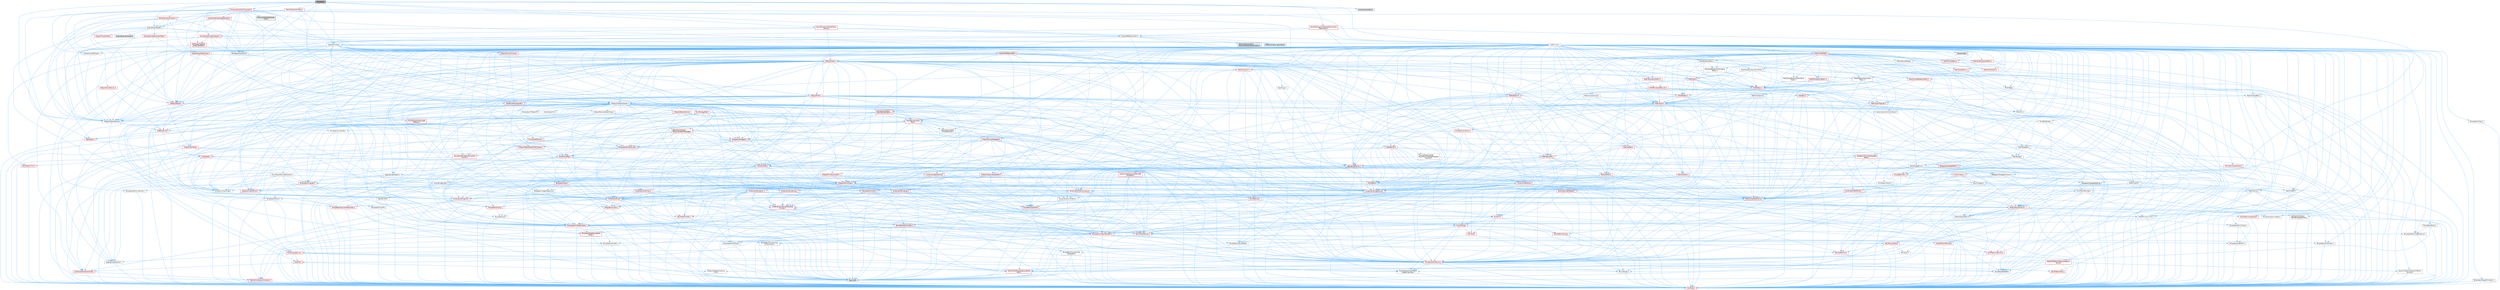digraph "Character.h"
{
 // INTERACTIVE_SVG=YES
 // LATEX_PDF_SIZE
  bgcolor="transparent";
  edge [fontname=Helvetica,fontsize=10,labelfontname=Helvetica,labelfontsize=10];
  node [fontname=Helvetica,fontsize=10,shape=box,height=0.2,width=0.4];
  Node1 [id="Node000001",label="Character.h",height=0.2,width=0.4,color="gray40", fillcolor="grey60", style="filled", fontcolor="black",tooltip=" "];
  Node1 -> Node2 [id="edge1_Node000001_Node000002",color="steelblue1",style="solid",tooltip=" "];
  Node2 [id="Node000002",label="CoreMinimal.h",height=0.2,width=0.4,color="grey40", fillcolor="white", style="filled",URL="$d7/d67/CoreMinimal_8h.html",tooltip=" "];
  Node2 -> Node3 [id="edge2_Node000002_Node000003",color="steelblue1",style="solid",tooltip=" "];
  Node3 [id="Node000003",label="CoreTypes.h",height=0.2,width=0.4,color="red", fillcolor="#FFF0F0", style="filled",URL="$dc/dec/CoreTypes_8h.html",tooltip=" "];
  Node2 -> Node17 [id="edge3_Node000002_Node000017",color="steelblue1",style="solid",tooltip=" "];
  Node17 [id="Node000017",label="CoreFwd.h",height=0.2,width=0.4,color="red", fillcolor="#FFF0F0", style="filled",URL="$d1/d1e/CoreFwd_8h.html",tooltip=" "];
  Node17 -> Node3 [id="edge4_Node000017_Node000003",color="steelblue1",style="solid",tooltip=" "];
  Node17 -> Node18 [id="edge5_Node000017_Node000018",color="steelblue1",style="solid",tooltip=" "];
  Node18 [id="Node000018",label="Containers/ContainersFwd.h",height=0.2,width=0.4,color="red", fillcolor="#FFF0F0", style="filled",URL="$d4/d0a/ContainersFwd_8h.html",tooltip=" "];
  Node18 -> Node3 [id="edge6_Node000018_Node000003",color="steelblue1",style="solid",tooltip=" "];
  Node18 -> Node19 [id="edge7_Node000018_Node000019",color="steelblue1",style="solid",tooltip=" "];
  Node19 [id="Node000019",label="Traits/IsContiguousContainer.h",height=0.2,width=0.4,color="red", fillcolor="#FFF0F0", style="filled",URL="$d5/d3c/IsContiguousContainer_8h.html",tooltip=" "];
  Node19 -> Node3 [id="edge8_Node000019_Node000003",color="steelblue1",style="solid",tooltip=" "];
  Node17 -> Node23 [id="edge9_Node000017_Node000023",color="steelblue1",style="solid",tooltip=" "];
  Node23 [id="Node000023",label="UObject/UObjectHierarchy\lFwd.h",height=0.2,width=0.4,color="grey40", fillcolor="white", style="filled",URL="$d3/d13/UObjectHierarchyFwd_8h.html",tooltip=" "];
  Node2 -> Node23 [id="edge10_Node000002_Node000023",color="steelblue1",style="solid",tooltip=" "];
  Node2 -> Node18 [id="edge11_Node000002_Node000018",color="steelblue1",style="solid",tooltip=" "];
  Node2 -> Node24 [id="edge12_Node000002_Node000024",color="steelblue1",style="solid",tooltip=" "];
  Node24 [id="Node000024",label="Misc/VarArgs.h",height=0.2,width=0.4,color="grey40", fillcolor="white", style="filled",URL="$d5/d6f/VarArgs_8h.html",tooltip=" "];
  Node24 -> Node3 [id="edge13_Node000024_Node000003",color="steelblue1",style="solid",tooltip=" "];
  Node2 -> Node25 [id="edge14_Node000002_Node000025",color="steelblue1",style="solid",tooltip=" "];
  Node25 [id="Node000025",label="Logging/LogVerbosity.h",height=0.2,width=0.4,color="grey40", fillcolor="white", style="filled",URL="$d2/d8f/LogVerbosity_8h.html",tooltip=" "];
  Node25 -> Node3 [id="edge15_Node000025_Node000003",color="steelblue1",style="solid",tooltip=" "];
  Node2 -> Node26 [id="edge16_Node000002_Node000026",color="steelblue1",style="solid",tooltip=" "];
  Node26 [id="Node000026",label="Misc/OutputDevice.h",height=0.2,width=0.4,color="red", fillcolor="#FFF0F0", style="filled",URL="$d7/d32/OutputDevice_8h.html",tooltip=" "];
  Node26 -> Node17 [id="edge17_Node000026_Node000017",color="steelblue1",style="solid",tooltip=" "];
  Node26 -> Node3 [id="edge18_Node000026_Node000003",color="steelblue1",style="solid",tooltip=" "];
  Node26 -> Node25 [id="edge19_Node000026_Node000025",color="steelblue1",style="solid",tooltip=" "];
  Node26 -> Node24 [id="edge20_Node000026_Node000024",color="steelblue1",style="solid",tooltip=" "];
  Node26 -> Node27 [id="edge21_Node000026_Node000027",color="steelblue1",style="solid",tooltip=" "];
  Node27 [id="Node000027",label="Templates/IsArrayOrRefOf\lTypeByPredicate.h",height=0.2,width=0.4,color="grey40", fillcolor="white", style="filled",URL="$d6/da1/IsArrayOrRefOfTypeByPredicate_8h.html",tooltip=" "];
  Node27 -> Node3 [id="edge22_Node000027_Node000003",color="steelblue1",style="solid",tooltip=" "];
  Node26 -> Node30 [id="edge23_Node000026_Node000030",color="steelblue1",style="solid",tooltip=" "];
  Node30 [id="Node000030",label="Traits/IsCharEncodingCompatible\lWith.h",height=0.2,width=0.4,color="red", fillcolor="#FFF0F0", style="filled",URL="$df/dd1/IsCharEncodingCompatibleWith_8h.html",tooltip=" "];
  Node30 -> Node7 [id="edge24_Node000030_Node000007",color="steelblue1",style="solid",tooltip=" "];
  Node7 [id="Node000007",label="type_traits",height=0.2,width=0.4,color="grey60", fillcolor="#E0E0E0", style="filled",tooltip=" "];
  Node2 -> Node32 [id="edge25_Node000002_Node000032",color="steelblue1",style="solid",tooltip=" "];
  Node32 [id="Node000032",label="HAL/PlatformCrt.h",height=0.2,width=0.4,color="red", fillcolor="#FFF0F0", style="filled",URL="$d8/d75/PlatformCrt_8h.html",tooltip=" "];
  Node2 -> Node42 [id="edge26_Node000002_Node000042",color="steelblue1",style="solid",tooltip=" "];
  Node42 [id="Node000042",label="HAL/PlatformMisc.h",height=0.2,width=0.4,color="red", fillcolor="#FFF0F0", style="filled",URL="$d0/df5/PlatformMisc_8h.html",tooltip=" "];
  Node42 -> Node3 [id="edge27_Node000042_Node000003",color="steelblue1",style="solid",tooltip=" "];
  Node2 -> Node61 [id="edge28_Node000002_Node000061",color="steelblue1",style="solid",tooltip=" "];
  Node61 [id="Node000061",label="Misc/AssertionMacros.h",height=0.2,width=0.4,color="red", fillcolor="#FFF0F0", style="filled",URL="$d0/dfa/AssertionMacros_8h.html",tooltip=" "];
  Node61 -> Node3 [id="edge29_Node000061_Node000003",color="steelblue1",style="solid",tooltip=" "];
  Node61 -> Node42 [id="edge30_Node000061_Node000042",color="steelblue1",style="solid",tooltip=" "];
  Node61 -> Node62 [id="edge31_Node000061_Node000062",color="steelblue1",style="solid",tooltip=" "];
  Node62 [id="Node000062",label="Templates/EnableIf.h",height=0.2,width=0.4,color="grey40", fillcolor="white", style="filled",URL="$d7/d60/EnableIf_8h.html",tooltip=" "];
  Node62 -> Node3 [id="edge32_Node000062_Node000003",color="steelblue1",style="solid",tooltip=" "];
  Node61 -> Node27 [id="edge33_Node000061_Node000027",color="steelblue1",style="solid",tooltip=" "];
  Node61 -> Node30 [id="edge34_Node000061_Node000030",color="steelblue1",style="solid",tooltip=" "];
  Node61 -> Node24 [id="edge35_Node000061_Node000024",color="steelblue1",style="solid",tooltip=" "];
  Node2 -> Node70 [id="edge36_Node000002_Node000070",color="steelblue1",style="solid",tooltip=" "];
  Node70 [id="Node000070",label="Templates/IsPointer.h",height=0.2,width=0.4,color="grey40", fillcolor="white", style="filled",URL="$d7/d05/IsPointer_8h.html",tooltip=" "];
  Node70 -> Node3 [id="edge37_Node000070_Node000003",color="steelblue1",style="solid",tooltip=" "];
  Node2 -> Node71 [id="edge38_Node000002_Node000071",color="steelblue1",style="solid",tooltip=" "];
  Node71 [id="Node000071",label="HAL/PlatformMemory.h",height=0.2,width=0.4,color="red", fillcolor="#FFF0F0", style="filled",URL="$de/d68/PlatformMemory_8h.html",tooltip=" "];
  Node71 -> Node3 [id="edge39_Node000071_Node000003",color="steelblue1",style="solid",tooltip=" "];
  Node2 -> Node54 [id="edge40_Node000002_Node000054",color="steelblue1",style="solid",tooltip=" "];
  Node54 [id="Node000054",label="HAL/PlatformAtomics.h",height=0.2,width=0.4,color="red", fillcolor="#FFF0F0", style="filled",URL="$d3/d36/PlatformAtomics_8h.html",tooltip=" "];
  Node54 -> Node3 [id="edge41_Node000054_Node000003",color="steelblue1",style="solid",tooltip=" "];
  Node2 -> Node76 [id="edge42_Node000002_Node000076",color="steelblue1",style="solid",tooltip=" "];
  Node76 [id="Node000076",label="Misc/Exec.h",height=0.2,width=0.4,color="grey40", fillcolor="white", style="filled",URL="$de/ddb/Exec_8h.html",tooltip=" "];
  Node76 -> Node3 [id="edge43_Node000076_Node000003",color="steelblue1",style="solid",tooltip=" "];
  Node76 -> Node61 [id="edge44_Node000076_Node000061",color="steelblue1",style="solid",tooltip=" "];
  Node2 -> Node77 [id="edge45_Node000002_Node000077",color="steelblue1",style="solid",tooltip=" "];
  Node77 [id="Node000077",label="HAL/MemoryBase.h",height=0.2,width=0.4,color="red", fillcolor="#FFF0F0", style="filled",URL="$d6/d9f/MemoryBase_8h.html",tooltip=" "];
  Node77 -> Node3 [id="edge46_Node000077_Node000003",color="steelblue1",style="solid",tooltip=" "];
  Node77 -> Node54 [id="edge47_Node000077_Node000054",color="steelblue1",style="solid",tooltip=" "];
  Node77 -> Node32 [id="edge48_Node000077_Node000032",color="steelblue1",style="solid",tooltip=" "];
  Node77 -> Node76 [id="edge49_Node000077_Node000076",color="steelblue1",style="solid",tooltip=" "];
  Node77 -> Node26 [id="edge50_Node000077_Node000026",color="steelblue1",style="solid",tooltip=" "];
  Node2 -> Node87 [id="edge51_Node000002_Node000087",color="steelblue1",style="solid",tooltip=" "];
  Node87 [id="Node000087",label="HAL/UnrealMemory.h",height=0.2,width=0.4,color="red", fillcolor="#FFF0F0", style="filled",URL="$d9/d96/UnrealMemory_8h.html",tooltip=" "];
  Node87 -> Node3 [id="edge52_Node000087_Node000003",color="steelblue1",style="solid",tooltip=" "];
  Node87 -> Node77 [id="edge53_Node000087_Node000077",color="steelblue1",style="solid",tooltip=" "];
  Node87 -> Node71 [id="edge54_Node000087_Node000071",color="steelblue1",style="solid",tooltip=" "];
  Node87 -> Node70 [id="edge55_Node000087_Node000070",color="steelblue1",style="solid",tooltip=" "];
  Node2 -> Node89 [id="edge56_Node000002_Node000089",color="steelblue1",style="solid",tooltip=" "];
  Node89 [id="Node000089",label="Templates/IsArithmetic.h",height=0.2,width=0.4,color="grey40", fillcolor="white", style="filled",URL="$d2/d5d/IsArithmetic_8h.html",tooltip=" "];
  Node89 -> Node3 [id="edge57_Node000089_Node000003",color="steelblue1",style="solid",tooltip=" "];
  Node2 -> Node83 [id="edge58_Node000002_Node000083",color="steelblue1",style="solid",tooltip=" "];
  Node83 [id="Node000083",label="Templates/AndOrNot.h",height=0.2,width=0.4,color="grey40", fillcolor="white", style="filled",URL="$db/d0a/AndOrNot_8h.html",tooltip=" "];
  Node83 -> Node3 [id="edge59_Node000083_Node000003",color="steelblue1",style="solid",tooltip=" "];
  Node2 -> Node90 [id="edge60_Node000002_Node000090",color="steelblue1",style="solid",tooltip=" "];
  Node90 [id="Node000090",label="Templates/IsPODType.h",height=0.2,width=0.4,color="grey40", fillcolor="white", style="filled",URL="$d7/db1/IsPODType_8h.html",tooltip=" "];
  Node90 -> Node3 [id="edge61_Node000090_Node000003",color="steelblue1",style="solid",tooltip=" "];
  Node2 -> Node91 [id="edge62_Node000002_Node000091",color="steelblue1",style="solid",tooltip=" "];
  Node91 [id="Node000091",label="Templates/IsUECoreType.h",height=0.2,width=0.4,color="grey40", fillcolor="white", style="filled",URL="$d1/db8/IsUECoreType_8h.html",tooltip=" "];
  Node91 -> Node3 [id="edge63_Node000091_Node000003",color="steelblue1",style="solid",tooltip=" "];
  Node91 -> Node7 [id="edge64_Node000091_Node000007",color="steelblue1",style="solid",tooltip=" "];
  Node2 -> Node84 [id="edge65_Node000002_Node000084",color="steelblue1",style="solid",tooltip=" "];
  Node84 [id="Node000084",label="Templates/IsTriviallyCopy\lConstructible.h",height=0.2,width=0.4,color="grey40", fillcolor="white", style="filled",URL="$d3/d78/IsTriviallyCopyConstructible_8h.html",tooltip=" "];
  Node84 -> Node3 [id="edge66_Node000084_Node000003",color="steelblue1",style="solid",tooltip=" "];
  Node84 -> Node7 [id="edge67_Node000084_Node000007",color="steelblue1",style="solid",tooltip=" "];
  Node2 -> Node92 [id="edge68_Node000002_Node000092",color="steelblue1",style="solid",tooltip=" "];
  Node92 [id="Node000092",label="Templates/UnrealTypeTraits.h",height=0.2,width=0.4,color="red", fillcolor="#FFF0F0", style="filled",URL="$d2/d2d/UnrealTypeTraits_8h.html",tooltip=" "];
  Node92 -> Node3 [id="edge69_Node000092_Node000003",color="steelblue1",style="solid",tooltip=" "];
  Node92 -> Node70 [id="edge70_Node000092_Node000070",color="steelblue1",style="solid",tooltip=" "];
  Node92 -> Node61 [id="edge71_Node000092_Node000061",color="steelblue1",style="solid",tooltip=" "];
  Node92 -> Node83 [id="edge72_Node000092_Node000083",color="steelblue1",style="solid",tooltip=" "];
  Node92 -> Node62 [id="edge73_Node000092_Node000062",color="steelblue1",style="solid",tooltip=" "];
  Node92 -> Node89 [id="edge74_Node000092_Node000089",color="steelblue1",style="solid",tooltip=" "];
  Node92 -> Node90 [id="edge75_Node000092_Node000090",color="steelblue1",style="solid",tooltip=" "];
  Node92 -> Node91 [id="edge76_Node000092_Node000091",color="steelblue1",style="solid",tooltip=" "];
  Node92 -> Node84 [id="edge77_Node000092_Node000084",color="steelblue1",style="solid",tooltip=" "];
  Node2 -> Node62 [id="edge78_Node000002_Node000062",color="steelblue1",style="solid",tooltip=" "];
  Node2 -> Node94 [id="edge79_Node000002_Node000094",color="steelblue1",style="solid",tooltip=" "];
  Node94 [id="Node000094",label="Templates/RemoveReference.h",height=0.2,width=0.4,color="grey40", fillcolor="white", style="filled",URL="$da/dbe/RemoveReference_8h.html",tooltip=" "];
  Node94 -> Node3 [id="edge80_Node000094_Node000003",color="steelblue1",style="solid",tooltip=" "];
  Node2 -> Node95 [id="edge81_Node000002_Node000095",color="steelblue1",style="solid",tooltip=" "];
  Node95 [id="Node000095",label="Templates/IntegralConstant.h",height=0.2,width=0.4,color="grey40", fillcolor="white", style="filled",URL="$db/d1b/IntegralConstant_8h.html",tooltip=" "];
  Node95 -> Node3 [id="edge82_Node000095_Node000003",color="steelblue1",style="solid",tooltip=" "];
  Node2 -> Node96 [id="edge83_Node000002_Node000096",color="steelblue1",style="solid",tooltip=" "];
  Node96 [id="Node000096",label="Templates/IsClass.h",height=0.2,width=0.4,color="grey40", fillcolor="white", style="filled",URL="$db/dcb/IsClass_8h.html",tooltip=" "];
  Node96 -> Node3 [id="edge84_Node000096_Node000003",color="steelblue1",style="solid",tooltip=" "];
  Node2 -> Node97 [id="edge85_Node000002_Node000097",color="steelblue1",style="solid",tooltip=" "];
  Node97 [id="Node000097",label="Templates/TypeCompatible\lBytes.h",height=0.2,width=0.4,color="red", fillcolor="#FFF0F0", style="filled",URL="$df/d0a/TypeCompatibleBytes_8h.html",tooltip=" "];
  Node97 -> Node3 [id="edge86_Node000097_Node000003",color="steelblue1",style="solid",tooltip=" "];
  Node97 -> Node7 [id="edge87_Node000097_Node000007",color="steelblue1",style="solid",tooltip=" "];
  Node2 -> Node19 [id="edge88_Node000002_Node000019",color="steelblue1",style="solid",tooltip=" "];
  Node2 -> Node98 [id="edge89_Node000002_Node000098",color="steelblue1",style="solid",tooltip=" "];
  Node98 [id="Node000098",label="Templates/UnrealTemplate.h",height=0.2,width=0.4,color="red", fillcolor="#FFF0F0", style="filled",URL="$d4/d24/UnrealTemplate_8h.html",tooltip=" "];
  Node98 -> Node3 [id="edge90_Node000098_Node000003",color="steelblue1",style="solid",tooltip=" "];
  Node98 -> Node70 [id="edge91_Node000098_Node000070",color="steelblue1",style="solid",tooltip=" "];
  Node98 -> Node87 [id="edge92_Node000098_Node000087",color="steelblue1",style="solid",tooltip=" "];
  Node98 -> Node92 [id="edge93_Node000098_Node000092",color="steelblue1",style="solid",tooltip=" "];
  Node98 -> Node94 [id="edge94_Node000098_Node000094",color="steelblue1",style="solid",tooltip=" "];
  Node98 -> Node97 [id="edge95_Node000098_Node000097",color="steelblue1",style="solid",tooltip=" "];
  Node98 -> Node19 [id="edge96_Node000098_Node000019",color="steelblue1",style="solid",tooltip=" "];
  Node98 -> Node7 [id="edge97_Node000098_Node000007",color="steelblue1",style="solid",tooltip=" "];
  Node2 -> Node47 [id="edge98_Node000002_Node000047",color="steelblue1",style="solid",tooltip=" "];
  Node47 [id="Node000047",label="Math/NumericLimits.h",height=0.2,width=0.4,color="grey40", fillcolor="white", style="filled",URL="$df/d1b/NumericLimits_8h.html",tooltip=" "];
  Node47 -> Node3 [id="edge99_Node000047_Node000003",color="steelblue1",style="solid",tooltip=" "];
  Node2 -> Node102 [id="edge100_Node000002_Node000102",color="steelblue1",style="solid",tooltip=" "];
  Node102 [id="Node000102",label="HAL/PlatformMath.h",height=0.2,width=0.4,color="red", fillcolor="#FFF0F0", style="filled",URL="$dc/d53/PlatformMath_8h.html",tooltip=" "];
  Node102 -> Node3 [id="edge101_Node000102_Node000003",color="steelblue1",style="solid",tooltip=" "];
  Node2 -> Node85 [id="edge102_Node000002_Node000085",color="steelblue1",style="solid",tooltip=" "];
  Node85 [id="Node000085",label="Templates/IsTriviallyCopy\lAssignable.h",height=0.2,width=0.4,color="grey40", fillcolor="white", style="filled",URL="$d2/df2/IsTriviallyCopyAssignable_8h.html",tooltip=" "];
  Node85 -> Node3 [id="edge103_Node000085_Node000003",color="steelblue1",style="solid",tooltip=" "];
  Node85 -> Node7 [id="edge104_Node000085_Node000007",color="steelblue1",style="solid",tooltip=" "];
  Node2 -> Node110 [id="edge105_Node000002_Node000110",color="steelblue1",style="solid",tooltip=" "];
  Node110 [id="Node000110",label="Templates/MemoryOps.h",height=0.2,width=0.4,color="red", fillcolor="#FFF0F0", style="filled",URL="$db/dea/MemoryOps_8h.html",tooltip=" "];
  Node110 -> Node3 [id="edge106_Node000110_Node000003",color="steelblue1",style="solid",tooltip=" "];
  Node110 -> Node87 [id="edge107_Node000110_Node000087",color="steelblue1",style="solid",tooltip=" "];
  Node110 -> Node85 [id="edge108_Node000110_Node000085",color="steelblue1",style="solid",tooltip=" "];
  Node110 -> Node84 [id="edge109_Node000110_Node000084",color="steelblue1",style="solid",tooltip=" "];
  Node110 -> Node92 [id="edge110_Node000110_Node000092",color="steelblue1",style="solid",tooltip=" "];
  Node110 -> Node7 [id="edge111_Node000110_Node000007",color="steelblue1",style="solid",tooltip=" "];
  Node2 -> Node111 [id="edge112_Node000002_Node000111",color="steelblue1",style="solid",tooltip=" "];
  Node111 [id="Node000111",label="Containers/ContainerAllocation\lPolicies.h",height=0.2,width=0.4,color="red", fillcolor="#FFF0F0", style="filled",URL="$d7/dff/ContainerAllocationPolicies_8h.html",tooltip=" "];
  Node111 -> Node3 [id="edge113_Node000111_Node000003",color="steelblue1",style="solid",tooltip=" "];
  Node111 -> Node111 [id="edge114_Node000111_Node000111",color="steelblue1",style="solid",tooltip=" "];
  Node111 -> Node102 [id="edge115_Node000111_Node000102",color="steelblue1",style="solid",tooltip=" "];
  Node111 -> Node87 [id="edge116_Node000111_Node000087",color="steelblue1",style="solid",tooltip=" "];
  Node111 -> Node47 [id="edge117_Node000111_Node000047",color="steelblue1",style="solid",tooltip=" "];
  Node111 -> Node61 [id="edge118_Node000111_Node000061",color="steelblue1",style="solid",tooltip=" "];
  Node111 -> Node110 [id="edge119_Node000111_Node000110",color="steelblue1",style="solid",tooltip=" "];
  Node111 -> Node97 [id="edge120_Node000111_Node000097",color="steelblue1",style="solid",tooltip=" "];
  Node111 -> Node7 [id="edge121_Node000111_Node000007",color="steelblue1",style="solid",tooltip=" "];
  Node2 -> Node114 [id="edge122_Node000002_Node000114",color="steelblue1",style="solid",tooltip=" "];
  Node114 [id="Node000114",label="Templates/IsEnumClass.h",height=0.2,width=0.4,color="grey40", fillcolor="white", style="filled",URL="$d7/d15/IsEnumClass_8h.html",tooltip=" "];
  Node114 -> Node3 [id="edge123_Node000114_Node000003",color="steelblue1",style="solid",tooltip=" "];
  Node114 -> Node83 [id="edge124_Node000114_Node000083",color="steelblue1",style="solid",tooltip=" "];
  Node2 -> Node115 [id="edge125_Node000002_Node000115",color="steelblue1",style="solid",tooltip=" "];
  Node115 [id="Node000115",label="HAL/PlatformProperties.h",height=0.2,width=0.4,color="red", fillcolor="#FFF0F0", style="filled",URL="$d9/db0/PlatformProperties_8h.html",tooltip=" "];
  Node115 -> Node3 [id="edge126_Node000115_Node000003",color="steelblue1",style="solid",tooltip=" "];
  Node2 -> Node118 [id="edge127_Node000002_Node000118",color="steelblue1",style="solid",tooltip=" "];
  Node118 [id="Node000118",label="Misc/EngineVersionBase.h",height=0.2,width=0.4,color="grey40", fillcolor="white", style="filled",URL="$d5/d2b/EngineVersionBase_8h.html",tooltip=" "];
  Node118 -> Node3 [id="edge128_Node000118_Node000003",color="steelblue1",style="solid",tooltip=" "];
  Node2 -> Node119 [id="edge129_Node000002_Node000119",color="steelblue1",style="solid",tooltip=" "];
  Node119 [id="Node000119",label="Internationalization\l/TextNamespaceFwd.h",height=0.2,width=0.4,color="grey40", fillcolor="white", style="filled",URL="$d8/d97/TextNamespaceFwd_8h.html",tooltip=" "];
  Node119 -> Node3 [id="edge130_Node000119_Node000003",color="steelblue1",style="solid",tooltip=" "];
  Node2 -> Node120 [id="edge131_Node000002_Node000120",color="steelblue1",style="solid",tooltip=" "];
  Node120 [id="Node000120",label="Serialization/Archive.h",height=0.2,width=0.4,color="red", fillcolor="#FFF0F0", style="filled",URL="$d7/d3b/Archive_8h.html",tooltip=" "];
  Node120 -> Node17 [id="edge132_Node000120_Node000017",color="steelblue1",style="solid",tooltip=" "];
  Node120 -> Node3 [id="edge133_Node000120_Node000003",color="steelblue1",style="solid",tooltip=" "];
  Node120 -> Node115 [id="edge134_Node000120_Node000115",color="steelblue1",style="solid",tooltip=" "];
  Node120 -> Node119 [id="edge135_Node000120_Node000119",color="steelblue1",style="solid",tooltip=" "];
  Node120 -> Node61 [id="edge136_Node000120_Node000061",color="steelblue1",style="solid",tooltip=" "];
  Node120 -> Node118 [id="edge137_Node000120_Node000118",color="steelblue1",style="solid",tooltip=" "];
  Node120 -> Node24 [id="edge138_Node000120_Node000024",color="steelblue1",style="solid",tooltip=" "];
  Node120 -> Node62 [id="edge139_Node000120_Node000062",color="steelblue1",style="solid",tooltip=" "];
  Node120 -> Node27 [id="edge140_Node000120_Node000027",color="steelblue1",style="solid",tooltip=" "];
  Node120 -> Node114 [id="edge141_Node000120_Node000114",color="steelblue1",style="solid",tooltip=" "];
  Node120 -> Node98 [id="edge142_Node000120_Node000098",color="steelblue1",style="solid",tooltip=" "];
  Node120 -> Node30 [id="edge143_Node000120_Node000030",color="steelblue1",style="solid",tooltip=" "];
  Node120 -> Node123 [id="edge144_Node000120_Node000123",color="steelblue1",style="solid",tooltip=" "];
  Node123 [id="Node000123",label="UObject/ObjectVersion.h",height=0.2,width=0.4,color="grey40", fillcolor="white", style="filled",URL="$da/d63/ObjectVersion_8h.html",tooltip=" "];
  Node123 -> Node3 [id="edge145_Node000123_Node000003",color="steelblue1",style="solid",tooltip=" "];
  Node2 -> Node124 [id="edge146_Node000002_Node000124",color="steelblue1",style="solid",tooltip=" "];
  Node124 [id="Node000124",label="Templates/Less.h",height=0.2,width=0.4,color="grey40", fillcolor="white", style="filled",URL="$de/dc8/Less_8h.html",tooltip=" "];
  Node124 -> Node3 [id="edge147_Node000124_Node000003",color="steelblue1",style="solid",tooltip=" "];
  Node124 -> Node98 [id="edge148_Node000124_Node000098",color="steelblue1",style="solid",tooltip=" "];
  Node2 -> Node125 [id="edge149_Node000002_Node000125",color="steelblue1",style="solid",tooltip=" "];
  Node125 [id="Node000125",label="Templates/Sorting.h",height=0.2,width=0.4,color="red", fillcolor="#FFF0F0", style="filled",URL="$d3/d9e/Sorting_8h.html",tooltip=" "];
  Node125 -> Node3 [id="edge150_Node000125_Node000003",color="steelblue1",style="solid",tooltip=" "];
  Node125 -> Node102 [id="edge151_Node000125_Node000102",color="steelblue1",style="solid",tooltip=" "];
  Node125 -> Node124 [id="edge152_Node000125_Node000124",color="steelblue1",style="solid",tooltip=" "];
  Node2 -> Node136 [id="edge153_Node000002_Node000136",color="steelblue1",style="solid",tooltip=" "];
  Node136 [id="Node000136",label="Misc/Char.h",height=0.2,width=0.4,color="red", fillcolor="#FFF0F0", style="filled",URL="$d0/d58/Char_8h.html",tooltip=" "];
  Node136 -> Node3 [id="edge154_Node000136_Node000003",color="steelblue1",style="solid",tooltip=" "];
  Node136 -> Node7 [id="edge155_Node000136_Node000007",color="steelblue1",style="solid",tooltip=" "];
  Node2 -> Node139 [id="edge156_Node000002_Node000139",color="steelblue1",style="solid",tooltip=" "];
  Node139 [id="Node000139",label="GenericPlatform/GenericPlatform\lStricmp.h",height=0.2,width=0.4,color="grey40", fillcolor="white", style="filled",URL="$d2/d86/GenericPlatformStricmp_8h.html",tooltip=" "];
  Node139 -> Node3 [id="edge157_Node000139_Node000003",color="steelblue1",style="solid",tooltip=" "];
  Node2 -> Node140 [id="edge158_Node000002_Node000140",color="steelblue1",style="solid",tooltip=" "];
  Node140 [id="Node000140",label="GenericPlatform/GenericPlatform\lString.h",height=0.2,width=0.4,color="red", fillcolor="#FFF0F0", style="filled",URL="$dd/d20/GenericPlatformString_8h.html",tooltip=" "];
  Node140 -> Node3 [id="edge159_Node000140_Node000003",color="steelblue1",style="solid",tooltip=" "];
  Node140 -> Node139 [id="edge160_Node000140_Node000139",color="steelblue1",style="solid",tooltip=" "];
  Node140 -> Node62 [id="edge161_Node000140_Node000062",color="steelblue1",style="solid",tooltip=" "];
  Node140 -> Node30 [id="edge162_Node000140_Node000030",color="steelblue1",style="solid",tooltip=" "];
  Node140 -> Node7 [id="edge163_Node000140_Node000007",color="steelblue1",style="solid",tooltip=" "];
  Node2 -> Node73 [id="edge164_Node000002_Node000073",color="steelblue1",style="solid",tooltip=" "];
  Node73 [id="Node000073",label="HAL/PlatformString.h",height=0.2,width=0.4,color="red", fillcolor="#FFF0F0", style="filled",URL="$db/db5/PlatformString_8h.html",tooltip=" "];
  Node73 -> Node3 [id="edge165_Node000073_Node000003",color="steelblue1",style="solid",tooltip=" "];
  Node2 -> Node143 [id="edge166_Node000002_Node000143",color="steelblue1",style="solid",tooltip=" "];
  Node143 [id="Node000143",label="Misc/CString.h",height=0.2,width=0.4,color="red", fillcolor="#FFF0F0", style="filled",URL="$d2/d49/CString_8h.html",tooltip=" "];
  Node143 -> Node3 [id="edge167_Node000143_Node000003",color="steelblue1",style="solid",tooltip=" "];
  Node143 -> Node32 [id="edge168_Node000143_Node000032",color="steelblue1",style="solid",tooltip=" "];
  Node143 -> Node73 [id="edge169_Node000143_Node000073",color="steelblue1",style="solid",tooltip=" "];
  Node143 -> Node61 [id="edge170_Node000143_Node000061",color="steelblue1",style="solid",tooltip=" "];
  Node143 -> Node136 [id="edge171_Node000143_Node000136",color="steelblue1",style="solid",tooltip=" "];
  Node143 -> Node24 [id="edge172_Node000143_Node000024",color="steelblue1",style="solid",tooltip=" "];
  Node143 -> Node27 [id="edge173_Node000143_Node000027",color="steelblue1",style="solid",tooltip=" "];
  Node143 -> Node30 [id="edge174_Node000143_Node000030",color="steelblue1",style="solid",tooltip=" "];
  Node2 -> Node144 [id="edge175_Node000002_Node000144",color="steelblue1",style="solid",tooltip=" "];
  Node144 [id="Node000144",label="Misc/Crc.h",height=0.2,width=0.4,color="red", fillcolor="#FFF0F0", style="filled",URL="$d4/dd2/Crc_8h.html",tooltip=" "];
  Node144 -> Node3 [id="edge176_Node000144_Node000003",color="steelblue1",style="solid",tooltip=" "];
  Node144 -> Node73 [id="edge177_Node000144_Node000073",color="steelblue1",style="solid",tooltip=" "];
  Node144 -> Node61 [id="edge178_Node000144_Node000061",color="steelblue1",style="solid",tooltip=" "];
  Node144 -> Node143 [id="edge179_Node000144_Node000143",color="steelblue1",style="solid",tooltip=" "];
  Node144 -> Node136 [id="edge180_Node000144_Node000136",color="steelblue1",style="solid",tooltip=" "];
  Node144 -> Node92 [id="edge181_Node000144_Node000092",color="steelblue1",style="solid",tooltip=" "];
  Node2 -> Node135 [id="edge182_Node000002_Node000135",color="steelblue1",style="solid",tooltip=" "];
  Node135 [id="Node000135",label="Math/UnrealMathUtility.h",height=0.2,width=0.4,color="red", fillcolor="#FFF0F0", style="filled",URL="$db/db8/UnrealMathUtility_8h.html",tooltip=" "];
  Node135 -> Node3 [id="edge183_Node000135_Node000003",color="steelblue1",style="solid",tooltip=" "];
  Node135 -> Node61 [id="edge184_Node000135_Node000061",color="steelblue1",style="solid",tooltip=" "];
  Node135 -> Node102 [id="edge185_Node000135_Node000102",color="steelblue1",style="solid",tooltip=" "];
  Node2 -> Node145 [id="edge186_Node000002_Node000145",color="steelblue1",style="solid",tooltip=" "];
  Node145 [id="Node000145",label="Containers/UnrealString.h",height=0.2,width=0.4,color="red", fillcolor="#FFF0F0", style="filled",URL="$d5/dba/UnrealString_8h.html",tooltip=" "];
  Node2 -> Node149 [id="edge187_Node000002_Node000149",color="steelblue1",style="solid",tooltip=" "];
  Node149 [id="Node000149",label="Containers/Array.h",height=0.2,width=0.4,color="red", fillcolor="#FFF0F0", style="filled",URL="$df/dd0/Array_8h.html",tooltip=" "];
  Node149 -> Node3 [id="edge188_Node000149_Node000003",color="steelblue1",style="solid",tooltip=" "];
  Node149 -> Node61 [id="edge189_Node000149_Node000061",color="steelblue1",style="solid",tooltip=" "];
  Node149 -> Node87 [id="edge190_Node000149_Node000087",color="steelblue1",style="solid",tooltip=" "];
  Node149 -> Node92 [id="edge191_Node000149_Node000092",color="steelblue1",style="solid",tooltip=" "];
  Node149 -> Node98 [id="edge192_Node000149_Node000098",color="steelblue1",style="solid",tooltip=" "];
  Node149 -> Node111 [id="edge193_Node000149_Node000111",color="steelblue1",style="solid",tooltip=" "];
  Node149 -> Node120 [id="edge194_Node000149_Node000120",color="steelblue1",style="solid",tooltip=" "];
  Node149 -> Node128 [id="edge195_Node000149_Node000128",color="steelblue1",style="solid",tooltip=" "];
  Node128 [id="Node000128",label="Templates/Invoke.h",height=0.2,width=0.4,color="red", fillcolor="#FFF0F0", style="filled",URL="$d7/deb/Invoke_8h.html",tooltip=" "];
  Node128 -> Node3 [id="edge196_Node000128_Node000003",color="steelblue1",style="solid",tooltip=" "];
  Node128 -> Node98 [id="edge197_Node000128_Node000098",color="steelblue1",style="solid",tooltip=" "];
  Node128 -> Node7 [id="edge198_Node000128_Node000007",color="steelblue1",style="solid",tooltip=" "];
  Node149 -> Node124 [id="edge199_Node000149_Node000124",color="steelblue1",style="solid",tooltip=" "];
  Node149 -> Node125 [id="edge200_Node000149_Node000125",color="steelblue1",style="solid",tooltip=" "];
  Node149 -> Node172 [id="edge201_Node000149_Node000172",color="steelblue1",style="solid",tooltip=" "];
  Node172 [id="Node000172",label="Templates/AlignmentTemplates.h",height=0.2,width=0.4,color="red", fillcolor="#FFF0F0", style="filled",URL="$dd/d32/AlignmentTemplates_8h.html",tooltip=" "];
  Node172 -> Node3 [id="edge202_Node000172_Node000003",color="steelblue1",style="solid",tooltip=" "];
  Node172 -> Node70 [id="edge203_Node000172_Node000070",color="steelblue1",style="solid",tooltip=" "];
  Node149 -> Node7 [id="edge204_Node000149_Node000007",color="steelblue1",style="solid",tooltip=" "];
  Node2 -> Node173 [id="edge205_Node000002_Node000173",color="steelblue1",style="solid",tooltip=" "];
  Node173 [id="Node000173",label="Misc/FrameNumber.h",height=0.2,width=0.4,color="grey40", fillcolor="white", style="filled",URL="$dd/dbd/FrameNumber_8h.html",tooltip=" "];
  Node173 -> Node3 [id="edge206_Node000173_Node000003",color="steelblue1",style="solid",tooltip=" "];
  Node173 -> Node47 [id="edge207_Node000173_Node000047",color="steelblue1",style="solid",tooltip=" "];
  Node173 -> Node135 [id="edge208_Node000173_Node000135",color="steelblue1",style="solid",tooltip=" "];
  Node173 -> Node62 [id="edge209_Node000173_Node000062",color="steelblue1",style="solid",tooltip=" "];
  Node173 -> Node92 [id="edge210_Node000173_Node000092",color="steelblue1",style="solid",tooltip=" "];
  Node2 -> Node174 [id="edge211_Node000002_Node000174",color="steelblue1",style="solid",tooltip=" "];
  Node174 [id="Node000174",label="Misc/Timespan.h",height=0.2,width=0.4,color="grey40", fillcolor="white", style="filled",URL="$da/dd9/Timespan_8h.html",tooltip=" "];
  Node174 -> Node3 [id="edge212_Node000174_Node000003",color="steelblue1",style="solid",tooltip=" "];
  Node174 -> Node175 [id="edge213_Node000174_Node000175",color="steelblue1",style="solid",tooltip=" "];
  Node175 [id="Node000175",label="Math/Interval.h",height=0.2,width=0.4,color="grey40", fillcolor="white", style="filled",URL="$d1/d55/Interval_8h.html",tooltip=" "];
  Node175 -> Node3 [id="edge214_Node000175_Node000003",color="steelblue1",style="solid",tooltip=" "];
  Node175 -> Node89 [id="edge215_Node000175_Node000089",color="steelblue1",style="solid",tooltip=" "];
  Node175 -> Node92 [id="edge216_Node000175_Node000092",color="steelblue1",style="solid",tooltip=" "];
  Node175 -> Node47 [id="edge217_Node000175_Node000047",color="steelblue1",style="solid",tooltip=" "];
  Node175 -> Node135 [id="edge218_Node000175_Node000135",color="steelblue1",style="solid",tooltip=" "];
  Node174 -> Node135 [id="edge219_Node000174_Node000135",color="steelblue1",style="solid",tooltip=" "];
  Node174 -> Node61 [id="edge220_Node000174_Node000061",color="steelblue1",style="solid",tooltip=" "];
  Node2 -> Node176 [id="edge221_Node000002_Node000176",color="steelblue1",style="solid",tooltip=" "];
  Node176 [id="Node000176",label="Containers/StringConv.h",height=0.2,width=0.4,color="red", fillcolor="#FFF0F0", style="filled",URL="$d3/ddf/StringConv_8h.html",tooltip=" "];
  Node176 -> Node3 [id="edge222_Node000176_Node000003",color="steelblue1",style="solid",tooltip=" "];
  Node176 -> Node61 [id="edge223_Node000176_Node000061",color="steelblue1",style="solid",tooltip=" "];
  Node176 -> Node111 [id="edge224_Node000176_Node000111",color="steelblue1",style="solid",tooltip=" "];
  Node176 -> Node149 [id="edge225_Node000176_Node000149",color="steelblue1",style="solid",tooltip=" "];
  Node176 -> Node143 [id="edge226_Node000176_Node000143",color="steelblue1",style="solid",tooltip=" "];
  Node176 -> Node177 [id="edge227_Node000176_Node000177",color="steelblue1",style="solid",tooltip=" "];
  Node177 [id="Node000177",label="Templates/IsArray.h",height=0.2,width=0.4,color="grey40", fillcolor="white", style="filled",URL="$d8/d8d/IsArray_8h.html",tooltip=" "];
  Node177 -> Node3 [id="edge228_Node000177_Node000003",color="steelblue1",style="solid",tooltip=" "];
  Node176 -> Node98 [id="edge229_Node000176_Node000098",color="steelblue1",style="solid",tooltip=" "];
  Node176 -> Node92 [id="edge230_Node000176_Node000092",color="steelblue1",style="solid",tooltip=" "];
  Node176 -> Node30 [id="edge231_Node000176_Node000030",color="steelblue1",style="solid",tooltip=" "];
  Node176 -> Node19 [id="edge232_Node000176_Node000019",color="steelblue1",style="solid",tooltip=" "];
  Node176 -> Node7 [id="edge233_Node000176_Node000007",color="steelblue1",style="solid",tooltip=" "];
  Node2 -> Node178 [id="edge234_Node000002_Node000178",color="steelblue1",style="solid",tooltip=" "];
  Node178 [id="Node000178",label="UObject/UnrealNames.h",height=0.2,width=0.4,color="red", fillcolor="#FFF0F0", style="filled",URL="$d8/db1/UnrealNames_8h.html",tooltip=" "];
  Node178 -> Node3 [id="edge235_Node000178_Node000003",color="steelblue1",style="solid",tooltip=" "];
  Node2 -> Node180 [id="edge236_Node000002_Node000180",color="steelblue1",style="solid",tooltip=" "];
  Node180 [id="Node000180",label="UObject/NameTypes.h",height=0.2,width=0.4,color="red", fillcolor="#FFF0F0", style="filled",URL="$d6/d35/NameTypes_8h.html",tooltip=" "];
  Node180 -> Node3 [id="edge237_Node000180_Node000003",color="steelblue1",style="solid",tooltip=" "];
  Node180 -> Node61 [id="edge238_Node000180_Node000061",color="steelblue1",style="solid",tooltip=" "];
  Node180 -> Node87 [id="edge239_Node000180_Node000087",color="steelblue1",style="solid",tooltip=" "];
  Node180 -> Node92 [id="edge240_Node000180_Node000092",color="steelblue1",style="solid",tooltip=" "];
  Node180 -> Node98 [id="edge241_Node000180_Node000098",color="steelblue1",style="solid",tooltip=" "];
  Node180 -> Node145 [id="edge242_Node000180_Node000145",color="steelblue1",style="solid",tooltip=" "];
  Node180 -> Node176 [id="edge243_Node000180_Node000176",color="steelblue1",style="solid",tooltip=" "];
  Node180 -> Node44 [id="edge244_Node000180_Node000044",color="steelblue1",style="solid",tooltip=" "];
  Node44 [id="Node000044",label="Containers/StringFwd.h",height=0.2,width=0.4,color="red", fillcolor="#FFF0F0", style="filled",URL="$df/d37/StringFwd_8h.html",tooltip=" "];
  Node44 -> Node3 [id="edge245_Node000044_Node000003",color="steelblue1",style="solid",tooltip=" "];
  Node44 -> Node19 [id="edge246_Node000044_Node000019",color="steelblue1",style="solid",tooltip=" "];
  Node180 -> Node178 [id="edge247_Node000180_Node000178",color="steelblue1",style="solid",tooltip=" "];
  Node180 -> Node157 [id="edge248_Node000180_Node000157",color="steelblue1",style="solid",tooltip=" "];
  Node157 [id="Node000157",label="Serialization/MemoryLayout.h",height=0.2,width=0.4,color="red", fillcolor="#FFF0F0", style="filled",URL="$d7/d66/MemoryLayout_8h.html",tooltip=" "];
  Node157 -> Node160 [id="edge249_Node000157_Node000160",color="steelblue1",style="solid",tooltip=" "];
  Node160 [id="Node000160",label="Containers/EnumAsByte.h",height=0.2,width=0.4,color="grey40", fillcolor="white", style="filled",URL="$d6/d9a/EnumAsByte_8h.html",tooltip=" "];
  Node160 -> Node3 [id="edge250_Node000160_Node000003",color="steelblue1",style="solid",tooltip=" "];
  Node160 -> Node90 [id="edge251_Node000160_Node000090",color="steelblue1",style="solid",tooltip=" "];
  Node160 -> Node161 [id="edge252_Node000160_Node000161",color="steelblue1",style="solid",tooltip=" "];
  Node161 [id="Node000161",label="Templates/TypeHash.h",height=0.2,width=0.4,color="red", fillcolor="#FFF0F0", style="filled",URL="$d1/d62/TypeHash_8h.html",tooltip=" "];
  Node161 -> Node3 [id="edge253_Node000161_Node000003",color="steelblue1",style="solid",tooltip=" "];
  Node161 -> Node144 [id="edge254_Node000161_Node000144",color="steelblue1",style="solid",tooltip=" "];
  Node161 -> Node7 [id="edge255_Node000161_Node000007",color="steelblue1",style="solid",tooltip=" "];
  Node157 -> Node44 [id="edge256_Node000157_Node000044",color="steelblue1",style="solid",tooltip=" "];
  Node157 -> Node87 [id="edge257_Node000157_Node000087",color="steelblue1",style="solid",tooltip=" "];
  Node157 -> Node62 [id="edge258_Node000157_Node000062",color="steelblue1",style="solid",tooltip=" "];
  Node157 -> Node98 [id="edge259_Node000157_Node000098",color="steelblue1",style="solid",tooltip=" "];
  Node2 -> Node188 [id="edge260_Node000002_Node000188",color="steelblue1",style="solid",tooltip=" "];
  Node188 [id="Node000188",label="Misc/Parse.h",height=0.2,width=0.4,color="red", fillcolor="#FFF0F0", style="filled",URL="$dc/d71/Parse_8h.html",tooltip=" "];
  Node188 -> Node44 [id="edge261_Node000188_Node000044",color="steelblue1",style="solid",tooltip=" "];
  Node188 -> Node145 [id="edge262_Node000188_Node000145",color="steelblue1",style="solid",tooltip=" "];
  Node188 -> Node3 [id="edge263_Node000188_Node000003",color="steelblue1",style="solid",tooltip=" "];
  Node188 -> Node32 [id="edge264_Node000188_Node000032",color="steelblue1",style="solid",tooltip=" "];
  Node188 -> Node49 [id="edge265_Node000188_Node000049",color="steelblue1",style="solid",tooltip=" "];
  Node49 [id="Node000049",label="Misc/EnumClassFlags.h",height=0.2,width=0.4,color="grey40", fillcolor="white", style="filled",URL="$d8/de7/EnumClassFlags_8h.html",tooltip=" "];
  Node188 -> Node189 [id="edge266_Node000188_Node000189",color="steelblue1",style="solid",tooltip=" "];
  Node189 [id="Node000189",label="Templates/Function.h",height=0.2,width=0.4,color="red", fillcolor="#FFF0F0", style="filled",URL="$df/df5/Function_8h.html",tooltip=" "];
  Node189 -> Node3 [id="edge267_Node000189_Node000003",color="steelblue1",style="solid",tooltip=" "];
  Node189 -> Node61 [id="edge268_Node000189_Node000061",color="steelblue1",style="solid",tooltip=" "];
  Node189 -> Node87 [id="edge269_Node000189_Node000087",color="steelblue1",style="solid",tooltip=" "];
  Node189 -> Node92 [id="edge270_Node000189_Node000092",color="steelblue1",style="solid",tooltip=" "];
  Node189 -> Node128 [id="edge271_Node000189_Node000128",color="steelblue1",style="solid",tooltip=" "];
  Node189 -> Node98 [id="edge272_Node000189_Node000098",color="steelblue1",style="solid",tooltip=" "];
  Node189 -> Node135 [id="edge273_Node000189_Node000135",color="steelblue1",style="solid",tooltip=" "];
  Node189 -> Node7 [id="edge274_Node000189_Node000007",color="steelblue1",style="solid",tooltip=" "];
  Node2 -> Node172 [id="edge275_Node000002_Node000172",color="steelblue1",style="solid",tooltip=" "];
  Node2 -> Node191 [id="edge276_Node000002_Node000191",color="steelblue1",style="solid",tooltip=" "];
  Node191 [id="Node000191",label="Misc/StructBuilder.h",height=0.2,width=0.4,color="grey40", fillcolor="white", style="filled",URL="$d9/db3/StructBuilder_8h.html",tooltip=" "];
  Node191 -> Node3 [id="edge277_Node000191_Node000003",color="steelblue1",style="solid",tooltip=" "];
  Node191 -> Node135 [id="edge278_Node000191_Node000135",color="steelblue1",style="solid",tooltip=" "];
  Node191 -> Node172 [id="edge279_Node000191_Node000172",color="steelblue1",style="solid",tooltip=" "];
  Node2 -> Node104 [id="edge280_Node000002_Node000104",color="steelblue1",style="solid",tooltip=" "];
  Node104 [id="Node000104",label="Templates/Decay.h",height=0.2,width=0.4,color="grey40", fillcolor="white", style="filled",URL="$dd/d0f/Decay_8h.html",tooltip=" "];
  Node104 -> Node3 [id="edge281_Node000104_Node000003",color="steelblue1",style="solid",tooltip=" "];
  Node104 -> Node94 [id="edge282_Node000104_Node000094",color="steelblue1",style="solid",tooltip=" "];
  Node104 -> Node7 [id="edge283_Node000104_Node000007",color="steelblue1",style="solid",tooltip=" "];
  Node2 -> Node192 [id="edge284_Node000002_Node000192",color="steelblue1",style="solid",tooltip=" "];
  Node192 [id="Node000192",label="Templates/PointerIsConvertible\lFromTo.h",height=0.2,width=0.4,color="red", fillcolor="#FFF0F0", style="filled",URL="$d6/d65/PointerIsConvertibleFromTo_8h.html",tooltip=" "];
  Node192 -> Node3 [id="edge285_Node000192_Node000003",color="steelblue1",style="solid",tooltip=" "];
  Node192 -> Node7 [id="edge286_Node000192_Node000007",color="steelblue1",style="solid",tooltip=" "];
  Node2 -> Node128 [id="edge287_Node000002_Node000128",color="steelblue1",style="solid",tooltip=" "];
  Node2 -> Node189 [id="edge288_Node000002_Node000189",color="steelblue1",style="solid",tooltip=" "];
  Node2 -> Node161 [id="edge289_Node000002_Node000161",color="steelblue1",style="solid",tooltip=" "];
  Node2 -> Node193 [id="edge290_Node000002_Node000193",color="steelblue1",style="solid",tooltip=" "];
  Node193 [id="Node000193",label="Containers/ScriptArray.h",height=0.2,width=0.4,color="red", fillcolor="#FFF0F0", style="filled",URL="$dc/daf/ScriptArray_8h.html",tooltip=" "];
  Node193 -> Node3 [id="edge291_Node000193_Node000003",color="steelblue1",style="solid",tooltip=" "];
  Node193 -> Node61 [id="edge292_Node000193_Node000061",color="steelblue1",style="solid",tooltip=" "];
  Node193 -> Node87 [id="edge293_Node000193_Node000087",color="steelblue1",style="solid",tooltip=" "];
  Node193 -> Node111 [id="edge294_Node000193_Node000111",color="steelblue1",style="solid",tooltip=" "];
  Node193 -> Node149 [id="edge295_Node000193_Node000149",color="steelblue1",style="solid",tooltip=" "];
  Node2 -> Node194 [id="edge296_Node000002_Node000194",color="steelblue1",style="solid",tooltip=" "];
  Node194 [id="Node000194",label="Containers/BitArray.h",height=0.2,width=0.4,color="red", fillcolor="#FFF0F0", style="filled",URL="$d1/de4/BitArray_8h.html",tooltip=" "];
  Node194 -> Node111 [id="edge297_Node000194_Node000111",color="steelblue1",style="solid",tooltip=" "];
  Node194 -> Node3 [id="edge298_Node000194_Node000003",color="steelblue1",style="solid",tooltip=" "];
  Node194 -> Node54 [id="edge299_Node000194_Node000054",color="steelblue1",style="solid",tooltip=" "];
  Node194 -> Node87 [id="edge300_Node000194_Node000087",color="steelblue1",style="solid",tooltip=" "];
  Node194 -> Node135 [id="edge301_Node000194_Node000135",color="steelblue1",style="solid",tooltip=" "];
  Node194 -> Node61 [id="edge302_Node000194_Node000061",color="steelblue1",style="solid",tooltip=" "];
  Node194 -> Node49 [id="edge303_Node000194_Node000049",color="steelblue1",style="solid",tooltip=" "];
  Node194 -> Node120 [id="edge304_Node000194_Node000120",color="steelblue1",style="solid",tooltip=" "];
  Node194 -> Node157 [id="edge305_Node000194_Node000157",color="steelblue1",style="solid",tooltip=" "];
  Node194 -> Node62 [id="edge306_Node000194_Node000062",color="steelblue1",style="solid",tooltip=" "];
  Node194 -> Node128 [id="edge307_Node000194_Node000128",color="steelblue1",style="solid",tooltip=" "];
  Node194 -> Node98 [id="edge308_Node000194_Node000098",color="steelblue1",style="solid",tooltip=" "];
  Node194 -> Node92 [id="edge309_Node000194_Node000092",color="steelblue1",style="solid",tooltip=" "];
  Node2 -> Node195 [id="edge310_Node000002_Node000195",color="steelblue1",style="solid",tooltip=" "];
  Node195 [id="Node000195",label="Containers/SparseArray.h",height=0.2,width=0.4,color="red", fillcolor="#FFF0F0", style="filled",URL="$d5/dbf/SparseArray_8h.html",tooltip=" "];
  Node195 -> Node3 [id="edge311_Node000195_Node000003",color="steelblue1",style="solid",tooltip=" "];
  Node195 -> Node61 [id="edge312_Node000195_Node000061",color="steelblue1",style="solid",tooltip=" "];
  Node195 -> Node87 [id="edge313_Node000195_Node000087",color="steelblue1",style="solid",tooltip=" "];
  Node195 -> Node92 [id="edge314_Node000195_Node000092",color="steelblue1",style="solid",tooltip=" "];
  Node195 -> Node98 [id="edge315_Node000195_Node000098",color="steelblue1",style="solid",tooltip=" "];
  Node195 -> Node111 [id="edge316_Node000195_Node000111",color="steelblue1",style="solid",tooltip=" "];
  Node195 -> Node124 [id="edge317_Node000195_Node000124",color="steelblue1",style="solid",tooltip=" "];
  Node195 -> Node149 [id="edge318_Node000195_Node000149",color="steelblue1",style="solid",tooltip=" "];
  Node195 -> Node135 [id="edge319_Node000195_Node000135",color="steelblue1",style="solid",tooltip=" "];
  Node195 -> Node193 [id="edge320_Node000195_Node000193",color="steelblue1",style="solid",tooltip=" "];
  Node195 -> Node194 [id="edge321_Node000195_Node000194",color="steelblue1",style="solid",tooltip=" "];
  Node195 -> Node145 [id="edge322_Node000195_Node000145",color="steelblue1",style="solid",tooltip=" "];
  Node2 -> Node211 [id="edge323_Node000002_Node000211",color="steelblue1",style="solid",tooltip=" "];
  Node211 [id="Node000211",label="Containers/Set.h",height=0.2,width=0.4,color="red", fillcolor="#FFF0F0", style="filled",URL="$d4/d45/Set_8h.html",tooltip=" "];
  Node211 -> Node111 [id="edge324_Node000211_Node000111",color="steelblue1",style="solid",tooltip=" "];
  Node211 -> Node195 [id="edge325_Node000211_Node000195",color="steelblue1",style="solid",tooltip=" "];
  Node211 -> Node18 [id="edge326_Node000211_Node000018",color="steelblue1",style="solid",tooltip=" "];
  Node211 -> Node135 [id="edge327_Node000211_Node000135",color="steelblue1",style="solid",tooltip=" "];
  Node211 -> Node61 [id="edge328_Node000211_Node000061",color="steelblue1",style="solid",tooltip=" "];
  Node211 -> Node191 [id="edge329_Node000211_Node000191",color="steelblue1",style="solid",tooltip=" "];
  Node211 -> Node189 [id="edge330_Node000211_Node000189",color="steelblue1",style="solid",tooltip=" "];
  Node211 -> Node125 [id="edge331_Node000211_Node000125",color="steelblue1",style="solid",tooltip=" "];
  Node211 -> Node161 [id="edge332_Node000211_Node000161",color="steelblue1",style="solid",tooltip=" "];
  Node211 -> Node98 [id="edge333_Node000211_Node000098",color="steelblue1",style="solid",tooltip=" "];
  Node211 -> Node7 [id="edge334_Node000211_Node000007",color="steelblue1",style="solid",tooltip=" "];
  Node2 -> Node214 [id="edge335_Node000002_Node000214",color="steelblue1",style="solid",tooltip=" "];
  Node214 [id="Node000214",label="Algo/Reverse.h",height=0.2,width=0.4,color="grey40", fillcolor="white", style="filled",URL="$d5/d93/Reverse_8h.html",tooltip=" "];
  Node214 -> Node3 [id="edge336_Node000214_Node000003",color="steelblue1",style="solid",tooltip=" "];
  Node214 -> Node98 [id="edge337_Node000214_Node000098",color="steelblue1",style="solid",tooltip=" "];
  Node2 -> Node215 [id="edge338_Node000002_Node000215",color="steelblue1",style="solid",tooltip=" "];
  Node215 [id="Node000215",label="Containers/Map.h",height=0.2,width=0.4,color="red", fillcolor="#FFF0F0", style="filled",URL="$df/d79/Map_8h.html",tooltip=" "];
  Node215 -> Node3 [id="edge339_Node000215_Node000003",color="steelblue1",style="solid",tooltip=" "];
  Node215 -> Node214 [id="edge340_Node000215_Node000214",color="steelblue1",style="solid",tooltip=" "];
  Node215 -> Node211 [id="edge341_Node000215_Node000211",color="steelblue1",style="solid",tooltip=" "];
  Node215 -> Node145 [id="edge342_Node000215_Node000145",color="steelblue1",style="solid",tooltip=" "];
  Node215 -> Node61 [id="edge343_Node000215_Node000061",color="steelblue1",style="solid",tooltip=" "];
  Node215 -> Node191 [id="edge344_Node000215_Node000191",color="steelblue1",style="solid",tooltip=" "];
  Node215 -> Node189 [id="edge345_Node000215_Node000189",color="steelblue1",style="solid",tooltip=" "];
  Node215 -> Node125 [id="edge346_Node000215_Node000125",color="steelblue1",style="solid",tooltip=" "];
  Node215 -> Node216 [id="edge347_Node000215_Node000216",color="steelblue1",style="solid",tooltip=" "];
  Node216 [id="Node000216",label="Templates/Tuple.h",height=0.2,width=0.4,color="red", fillcolor="#FFF0F0", style="filled",URL="$d2/d4f/Tuple_8h.html",tooltip=" "];
  Node216 -> Node3 [id="edge348_Node000216_Node000003",color="steelblue1",style="solid",tooltip=" "];
  Node216 -> Node98 [id="edge349_Node000216_Node000098",color="steelblue1",style="solid",tooltip=" "];
  Node216 -> Node217 [id="edge350_Node000216_Node000217",color="steelblue1",style="solid",tooltip=" "];
  Node217 [id="Node000217",label="Delegates/IntegerSequence.h",height=0.2,width=0.4,color="grey40", fillcolor="white", style="filled",URL="$d2/dcc/IntegerSequence_8h.html",tooltip=" "];
  Node217 -> Node3 [id="edge351_Node000217_Node000003",color="steelblue1",style="solid",tooltip=" "];
  Node216 -> Node128 [id="edge352_Node000216_Node000128",color="steelblue1",style="solid",tooltip=" "];
  Node216 -> Node157 [id="edge353_Node000216_Node000157",color="steelblue1",style="solid",tooltip=" "];
  Node216 -> Node161 [id="edge354_Node000216_Node000161",color="steelblue1",style="solid",tooltip=" "];
  Node216 -> Node7 [id="edge355_Node000216_Node000007",color="steelblue1",style="solid",tooltip=" "];
  Node215 -> Node98 [id="edge356_Node000215_Node000098",color="steelblue1",style="solid",tooltip=" "];
  Node215 -> Node92 [id="edge357_Node000215_Node000092",color="steelblue1",style="solid",tooltip=" "];
  Node215 -> Node7 [id="edge358_Node000215_Node000007",color="steelblue1",style="solid",tooltip=" "];
  Node2 -> Node219 [id="edge359_Node000002_Node000219",color="steelblue1",style="solid",tooltip=" "];
  Node219 [id="Node000219",label="Math/IntPoint.h",height=0.2,width=0.4,color="red", fillcolor="#FFF0F0", style="filled",URL="$d3/df7/IntPoint_8h.html",tooltip=" "];
  Node219 -> Node3 [id="edge360_Node000219_Node000003",color="steelblue1",style="solid",tooltip=" "];
  Node219 -> Node61 [id="edge361_Node000219_Node000061",color="steelblue1",style="solid",tooltip=" "];
  Node219 -> Node188 [id="edge362_Node000219_Node000188",color="steelblue1",style="solid",tooltip=" "];
  Node219 -> Node135 [id="edge363_Node000219_Node000135",color="steelblue1",style="solid",tooltip=" "];
  Node219 -> Node145 [id="edge364_Node000219_Node000145",color="steelblue1",style="solid",tooltip=" "];
  Node219 -> Node161 [id="edge365_Node000219_Node000161",color="steelblue1",style="solid",tooltip=" "];
  Node2 -> Node221 [id="edge366_Node000002_Node000221",color="steelblue1",style="solid",tooltip=" "];
  Node221 [id="Node000221",label="Math/IntVector.h",height=0.2,width=0.4,color="red", fillcolor="#FFF0F0", style="filled",URL="$d7/d44/IntVector_8h.html",tooltip=" "];
  Node221 -> Node3 [id="edge367_Node000221_Node000003",color="steelblue1",style="solid",tooltip=" "];
  Node221 -> Node144 [id="edge368_Node000221_Node000144",color="steelblue1",style="solid",tooltip=" "];
  Node221 -> Node188 [id="edge369_Node000221_Node000188",color="steelblue1",style="solid",tooltip=" "];
  Node221 -> Node135 [id="edge370_Node000221_Node000135",color="steelblue1",style="solid",tooltip=" "];
  Node221 -> Node145 [id="edge371_Node000221_Node000145",color="steelblue1",style="solid",tooltip=" "];
  Node2 -> Node222 [id="edge372_Node000002_Node000222",color="steelblue1",style="solid",tooltip=" "];
  Node222 [id="Node000222",label="Logging/LogCategory.h",height=0.2,width=0.4,color="grey40", fillcolor="white", style="filled",URL="$d9/d36/LogCategory_8h.html",tooltip=" "];
  Node222 -> Node3 [id="edge373_Node000222_Node000003",color="steelblue1",style="solid",tooltip=" "];
  Node222 -> Node25 [id="edge374_Node000222_Node000025",color="steelblue1",style="solid",tooltip=" "];
  Node222 -> Node180 [id="edge375_Node000222_Node000180",color="steelblue1",style="solid",tooltip=" "];
  Node2 -> Node223 [id="edge376_Node000002_Node000223",color="steelblue1",style="solid",tooltip=" "];
  Node223 [id="Node000223",label="Logging/LogMacros.h",height=0.2,width=0.4,color="red", fillcolor="#FFF0F0", style="filled",URL="$d0/d16/LogMacros_8h.html",tooltip=" "];
  Node223 -> Node145 [id="edge377_Node000223_Node000145",color="steelblue1",style="solid",tooltip=" "];
  Node223 -> Node3 [id="edge378_Node000223_Node000003",color="steelblue1",style="solid",tooltip=" "];
  Node223 -> Node222 [id="edge379_Node000223_Node000222",color="steelblue1",style="solid",tooltip=" "];
  Node223 -> Node25 [id="edge380_Node000223_Node000025",color="steelblue1",style="solid",tooltip=" "];
  Node223 -> Node61 [id="edge381_Node000223_Node000061",color="steelblue1",style="solid",tooltip=" "];
  Node223 -> Node24 [id="edge382_Node000223_Node000024",color="steelblue1",style="solid",tooltip=" "];
  Node223 -> Node62 [id="edge383_Node000223_Node000062",color="steelblue1",style="solid",tooltip=" "];
  Node223 -> Node27 [id="edge384_Node000223_Node000027",color="steelblue1",style="solid",tooltip=" "];
  Node223 -> Node30 [id="edge385_Node000223_Node000030",color="steelblue1",style="solid",tooltip=" "];
  Node223 -> Node7 [id="edge386_Node000223_Node000007",color="steelblue1",style="solid",tooltip=" "];
  Node2 -> Node226 [id="edge387_Node000002_Node000226",color="steelblue1",style="solid",tooltip=" "];
  Node226 [id="Node000226",label="Math/Vector2D.h",height=0.2,width=0.4,color="red", fillcolor="#FFF0F0", style="filled",URL="$d3/db0/Vector2D_8h.html",tooltip=" "];
  Node226 -> Node3 [id="edge388_Node000226_Node000003",color="steelblue1",style="solid",tooltip=" "];
  Node226 -> Node61 [id="edge389_Node000226_Node000061",color="steelblue1",style="solid",tooltip=" "];
  Node226 -> Node144 [id="edge390_Node000226_Node000144",color="steelblue1",style="solid",tooltip=" "];
  Node226 -> Node135 [id="edge391_Node000226_Node000135",color="steelblue1",style="solid",tooltip=" "];
  Node226 -> Node145 [id="edge392_Node000226_Node000145",color="steelblue1",style="solid",tooltip=" "];
  Node226 -> Node188 [id="edge393_Node000226_Node000188",color="steelblue1",style="solid",tooltip=" "];
  Node226 -> Node219 [id="edge394_Node000226_Node000219",color="steelblue1",style="solid",tooltip=" "];
  Node226 -> Node223 [id="edge395_Node000226_Node000223",color="steelblue1",style="solid",tooltip=" "];
  Node226 -> Node7 [id="edge396_Node000226_Node000007",color="steelblue1",style="solid",tooltip=" "];
  Node2 -> Node230 [id="edge397_Node000002_Node000230",color="steelblue1",style="solid",tooltip=" "];
  Node230 [id="Node000230",label="Math/IntRect.h",height=0.2,width=0.4,color="red", fillcolor="#FFF0F0", style="filled",URL="$d7/d53/IntRect_8h.html",tooltip=" "];
  Node230 -> Node3 [id="edge398_Node000230_Node000003",color="steelblue1",style="solid",tooltip=" "];
  Node230 -> Node135 [id="edge399_Node000230_Node000135",color="steelblue1",style="solid",tooltip=" "];
  Node230 -> Node145 [id="edge400_Node000230_Node000145",color="steelblue1",style="solid",tooltip=" "];
  Node230 -> Node219 [id="edge401_Node000230_Node000219",color="steelblue1",style="solid",tooltip=" "];
  Node230 -> Node226 [id="edge402_Node000230_Node000226",color="steelblue1",style="solid",tooltip=" "];
  Node2 -> Node231 [id="edge403_Node000002_Node000231",color="steelblue1",style="solid",tooltip=" "];
  Node231 [id="Node000231",label="Misc/ByteSwap.h",height=0.2,width=0.4,color="grey40", fillcolor="white", style="filled",URL="$dc/dd7/ByteSwap_8h.html",tooltip=" "];
  Node231 -> Node3 [id="edge404_Node000231_Node000003",color="steelblue1",style="solid",tooltip=" "];
  Node231 -> Node32 [id="edge405_Node000231_Node000032",color="steelblue1",style="solid",tooltip=" "];
  Node2 -> Node160 [id="edge406_Node000002_Node000160",color="steelblue1",style="solid",tooltip=" "];
  Node2 -> Node232 [id="edge407_Node000002_Node000232",color="steelblue1",style="solid",tooltip=" "];
  Node232 [id="Node000232",label="HAL/PlatformTLS.h",height=0.2,width=0.4,color="red", fillcolor="#FFF0F0", style="filled",URL="$d0/def/PlatformTLS_8h.html",tooltip=" "];
  Node232 -> Node3 [id="edge408_Node000232_Node000003",color="steelblue1",style="solid",tooltip=" "];
  Node2 -> Node235 [id="edge409_Node000002_Node000235",color="steelblue1",style="solid",tooltip=" "];
  Node235 [id="Node000235",label="CoreGlobals.h",height=0.2,width=0.4,color="red", fillcolor="#FFF0F0", style="filled",URL="$d5/d8c/CoreGlobals_8h.html",tooltip=" "];
  Node235 -> Node145 [id="edge410_Node000235_Node000145",color="steelblue1",style="solid",tooltip=" "];
  Node235 -> Node3 [id="edge411_Node000235_Node000003",color="steelblue1",style="solid",tooltip=" "];
  Node235 -> Node232 [id="edge412_Node000235_Node000232",color="steelblue1",style="solid",tooltip=" "];
  Node235 -> Node223 [id="edge413_Node000235_Node000223",color="steelblue1",style="solid",tooltip=" "];
  Node235 -> Node49 [id="edge414_Node000235_Node000049",color="steelblue1",style="solid",tooltip=" "];
  Node235 -> Node26 [id="edge415_Node000235_Node000026",color="steelblue1",style="solid",tooltip=" "];
  Node235 -> Node180 [id="edge416_Node000235_Node000180",color="steelblue1",style="solid",tooltip=" "];
  Node2 -> Node236 [id="edge417_Node000002_Node000236",color="steelblue1",style="solid",tooltip=" "];
  Node236 [id="Node000236",label="Templates/SharedPointer.h",height=0.2,width=0.4,color="red", fillcolor="#FFF0F0", style="filled",URL="$d2/d17/SharedPointer_8h.html",tooltip=" "];
  Node236 -> Node3 [id="edge418_Node000236_Node000003",color="steelblue1",style="solid",tooltip=" "];
  Node236 -> Node192 [id="edge419_Node000236_Node000192",color="steelblue1",style="solid",tooltip=" "];
  Node236 -> Node61 [id="edge420_Node000236_Node000061",color="steelblue1",style="solid",tooltip=" "];
  Node236 -> Node87 [id="edge421_Node000236_Node000087",color="steelblue1",style="solid",tooltip=" "];
  Node236 -> Node149 [id="edge422_Node000236_Node000149",color="steelblue1",style="solid",tooltip=" "];
  Node236 -> Node215 [id="edge423_Node000236_Node000215",color="steelblue1",style="solid",tooltip=" "];
  Node236 -> Node235 [id="edge424_Node000236_Node000235",color="steelblue1",style="solid",tooltip=" "];
  Node2 -> Node241 [id="edge425_Node000002_Node000241",color="steelblue1",style="solid",tooltip=" "];
  Node241 [id="Node000241",label="Internationalization\l/CulturePointer.h",height=0.2,width=0.4,color="grey40", fillcolor="white", style="filled",URL="$d6/dbe/CulturePointer_8h.html",tooltip=" "];
  Node241 -> Node3 [id="edge426_Node000241_Node000003",color="steelblue1",style="solid",tooltip=" "];
  Node241 -> Node236 [id="edge427_Node000241_Node000236",color="steelblue1",style="solid",tooltip=" "];
  Node2 -> Node242 [id="edge428_Node000002_Node000242",color="steelblue1",style="solid",tooltip=" "];
  Node242 [id="Node000242",label="UObject/WeakObjectPtrTemplates.h",height=0.2,width=0.4,color="red", fillcolor="#FFF0F0", style="filled",URL="$d8/d3b/WeakObjectPtrTemplates_8h.html",tooltip=" "];
  Node242 -> Node3 [id="edge429_Node000242_Node000003",color="steelblue1",style="solid",tooltip=" "];
  Node242 -> Node215 [id="edge430_Node000242_Node000215",color="steelblue1",style="solid",tooltip=" "];
  Node242 -> Node7 [id="edge431_Node000242_Node000007",color="steelblue1",style="solid",tooltip=" "];
  Node2 -> Node245 [id="edge432_Node000002_Node000245",color="steelblue1",style="solid",tooltip=" "];
  Node245 [id="Node000245",label="Delegates/DelegateSettings.h",height=0.2,width=0.4,color="grey40", fillcolor="white", style="filled",URL="$d0/d97/DelegateSettings_8h.html",tooltip=" "];
  Node245 -> Node3 [id="edge433_Node000245_Node000003",color="steelblue1",style="solid",tooltip=" "];
  Node2 -> Node246 [id="edge434_Node000002_Node000246",color="steelblue1",style="solid",tooltip=" "];
  Node246 [id="Node000246",label="Delegates/IDelegateInstance.h",height=0.2,width=0.4,color="grey40", fillcolor="white", style="filled",URL="$d2/d10/IDelegateInstance_8h.html",tooltip=" "];
  Node246 -> Node3 [id="edge435_Node000246_Node000003",color="steelblue1",style="solid",tooltip=" "];
  Node246 -> Node161 [id="edge436_Node000246_Node000161",color="steelblue1",style="solid",tooltip=" "];
  Node246 -> Node180 [id="edge437_Node000246_Node000180",color="steelblue1",style="solid",tooltip=" "];
  Node246 -> Node245 [id="edge438_Node000246_Node000245",color="steelblue1",style="solid",tooltip=" "];
  Node2 -> Node247 [id="edge439_Node000002_Node000247",color="steelblue1",style="solid",tooltip=" "];
  Node247 [id="Node000247",label="Delegates/DelegateBase.h",height=0.2,width=0.4,color="red", fillcolor="#FFF0F0", style="filled",URL="$da/d67/DelegateBase_8h.html",tooltip=" "];
  Node247 -> Node3 [id="edge440_Node000247_Node000003",color="steelblue1",style="solid",tooltip=" "];
  Node247 -> Node111 [id="edge441_Node000247_Node000111",color="steelblue1",style="solid",tooltip=" "];
  Node247 -> Node135 [id="edge442_Node000247_Node000135",color="steelblue1",style="solid",tooltip=" "];
  Node247 -> Node180 [id="edge443_Node000247_Node000180",color="steelblue1",style="solid",tooltip=" "];
  Node247 -> Node245 [id="edge444_Node000247_Node000245",color="steelblue1",style="solid",tooltip=" "];
  Node247 -> Node246 [id="edge445_Node000247_Node000246",color="steelblue1",style="solid",tooltip=" "];
  Node2 -> Node255 [id="edge446_Node000002_Node000255",color="steelblue1",style="solid",tooltip=" "];
  Node255 [id="Node000255",label="Delegates/MulticastDelegate\lBase.h",height=0.2,width=0.4,color="red", fillcolor="#FFF0F0", style="filled",URL="$db/d16/MulticastDelegateBase_8h.html",tooltip=" "];
  Node255 -> Node3 [id="edge447_Node000255_Node000003",color="steelblue1",style="solid",tooltip=" "];
  Node255 -> Node111 [id="edge448_Node000255_Node000111",color="steelblue1",style="solid",tooltip=" "];
  Node255 -> Node149 [id="edge449_Node000255_Node000149",color="steelblue1",style="solid",tooltip=" "];
  Node255 -> Node135 [id="edge450_Node000255_Node000135",color="steelblue1",style="solid",tooltip=" "];
  Node255 -> Node246 [id="edge451_Node000255_Node000246",color="steelblue1",style="solid",tooltip=" "];
  Node255 -> Node247 [id="edge452_Node000255_Node000247",color="steelblue1",style="solid",tooltip=" "];
  Node2 -> Node217 [id="edge453_Node000002_Node000217",color="steelblue1",style="solid",tooltip=" "];
  Node2 -> Node216 [id="edge454_Node000002_Node000216",color="steelblue1",style="solid",tooltip=" "];
  Node2 -> Node256 [id="edge455_Node000002_Node000256",color="steelblue1",style="solid",tooltip=" "];
  Node256 [id="Node000256",label="UObject/ScriptDelegates.h",height=0.2,width=0.4,color="red", fillcolor="#FFF0F0", style="filled",URL="$de/d81/ScriptDelegates_8h.html",tooltip=" "];
  Node256 -> Node149 [id="edge456_Node000256_Node000149",color="steelblue1",style="solid",tooltip=" "];
  Node256 -> Node111 [id="edge457_Node000256_Node000111",color="steelblue1",style="solid",tooltip=" "];
  Node256 -> Node145 [id="edge458_Node000256_Node000145",color="steelblue1",style="solid",tooltip=" "];
  Node256 -> Node61 [id="edge459_Node000256_Node000061",color="steelblue1",style="solid",tooltip=" "];
  Node256 -> Node236 [id="edge460_Node000256_Node000236",color="steelblue1",style="solid",tooltip=" "];
  Node256 -> Node161 [id="edge461_Node000256_Node000161",color="steelblue1",style="solid",tooltip=" "];
  Node256 -> Node92 [id="edge462_Node000256_Node000092",color="steelblue1",style="solid",tooltip=" "];
  Node256 -> Node180 [id="edge463_Node000256_Node000180",color="steelblue1",style="solid",tooltip=" "];
  Node2 -> Node258 [id="edge464_Node000002_Node000258",color="steelblue1",style="solid",tooltip=" "];
  Node258 [id="Node000258",label="Delegates/Delegate.h",height=0.2,width=0.4,color="red", fillcolor="#FFF0F0", style="filled",URL="$d4/d80/Delegate_8h.html",tooltip=" "];
  Node258 -> Node3 [id="edge465_Node000258_Node000003",color="steelblue1",style="solid",tooltip=" "];
  Node258 -> Node61 [id="edge466_Node000258_Node000061",color="steelblue1",style="solid",tooltip=" "];
  Node258 -> Node180 [id="edge467_Node000258_Node000180",color="steelblue1",style="solid",tooltip=" "];
  Node258 -> Node236 [id="edge468_Node000258_Node000236",color="steelblue1",style="solid",tooltip=" "];
  Node258 -> Node242 [id="edge469_Node000258_Node000242",color="steelblue1",style="solid",tooltip=" "];
  Node258 -> Node255 [id="edge470_Node000258_Node000255",color="steelblue1",style="solid",tooltip=" "];
  Node258 -> Node217 [id="edge471_Node000258_Node000217",color="steelblue1",style="solid",tooltip=" "];
  Node2 -> Node263 [id="edge472_Node000002_Node000263",color="steelblue1",style="solid",tooltip=" "];
  Node263 [id="Node000263",label="Internationalization\l/TextLocalizationManager.h",height=0.2,width=0.4,color="red", fillcolor="#FFF0F0", style="filled",URL="$d5/d2e/TextLocalizationManager_8h.html",tooltip=" "];
  Node263 -> Node149 [id="edge473_Node000263_Node000149",color="steelblue1",style="solid",tooltip=" "];
  Node263 -> Node187 [id="edge474_Node000263_Node000187",color="steelblue1",style="solid",tooltip=" "];
  Node187 [id="Node000187",label="Containers/ArrayView.h",height=0.2,width=0.4,color="red", fillcolor="#FFF0F0", style="filled",URL="$d7/df4/ArrayView_8h.html",tooltip=" "];
  Node187 -> Node3 [id="edge475_Node000187_Node000003",color="steelblue1",style="solid",tooltip=" "];
  Node187 -> Node18 [id="edge476_Node000187_Node000018",color="steelblue1",style="solid",tooltip=" "];
  Node187 -> Node61 [id="edge477_Node000187_Node000061",color="steelblue1",style="solid",tooltip=" "];
  Node187 -> Node128 [id="edge478_Node000187_Node000128",color="steelblue1",style="solid",tooltip=" "];
  Node187 -> Node92 [id="edge479_Node000187_Node000092",color="steelblue1",style="solid",tooltip=" "];
  Node187 -> Node149 [id="edge480_Node000187_Node000149",color="steelblue1",style="solid",tooltip=" "];
  Node187 -> Node135 [id="edge481_Node000187_Node000135",color="steelblue1",style="solid",tooltip=" "];
  Node187 -> Node7 [id="edge482_Node000187_Node000007",color="steelblue1",style="solid",tooltip=" "];
  Node263 -> Node111 [id="edge483_Node000263_Node000111",color="steelblue1",style="solid",tooltip=" "];
  Node263 -> Node215 [id="edge484_Node000263_Node000215",color="steelblue1",style="solid",tooltip=" "];
  Node263 -> Node211 [id="edge485_Node000263_Node000211",color="steelblue1",style="solid",tooltip=" "];
  Node263 -> Node145 [id="edge486_Node000263_Node000145",color="steelblue1",style="solid",tooltip=" "];
  Node263 -> Node3 [id="edge487_Node000263_Node000003",color="steelblue1",style="solid",tooltip=" "];
  Node263 -> Node258 [id="edge488_Node000263_Node000258",color="steelblue1",style="solid",tooltip=" "];
  Node263 -> Node144 [id="edge489_Node000263_Node000144",color="steelblue1",style="solid",tooltip=" "];
  Node263 -> Node49 [id="edge490_Node000263_Node000049",color="steelblue1",style="solid",tooltip=" "];
  Node263 -> Node189 [id="edge491_Node000263_Node000189",color="steelblue1",style="solid",tooltip=" "];
  Node263 -> Node236 [id="edge492_Node000263_Node000236",color="steelblue1",style="solid",tooltip=" "];
  Node2 -> Node204 [id="edge493_Node000002_Node000204",color="steelblue1",style="solid",tooltip=" "];
  Node204 [id="Node000204",label="Misc/Optional.h",height=0.2,width=0.4,color="red", fillcolor="#FFF0F0", style="filled",URL="$d2/dae/Optional_8h.html",tooltip=" "];
  Node204 -> Node3 [id="edge494_Node000204_Node000003",color="steelblue1",style="solid",tooltip=" "];
  Node204 -> Node61 [id="edge495_Node000204_Node000061",color="steelblue1",style="solid",tooltip=" "];
  Node204 -> Node110 [id="edge496_Node000204_Node000110",color="steelblue1",style="solid",tooltip=" "];
  Node204 -> Node98 [id="edge497_Node000204_Node000098",color="steelblue1",style="solid",tooltip=" "];
  Node204 -> Node120 [id="edge498_Node000204_Node000120",color="steelblue1",style="solid",tooltip=" "];
  Node2 -> Node177 [id="edge499_Node000002_Node000177",color="steelblue1",style="solid",tooltip=" "];
  Node2 -> Node209 [id="edge500_Node000002_Node000209",color="steelblue1",style="solid",tooltip=" "];
  Node209 [id="Node000209",label="Templates/RemoveExtent.h",height=0.2,width=0.4,color="grey40", fillcolor="white", style="filled",URL="$dc/de9/RemoveExtent_8h.html",tooltip=" "];
  Node209 -> Node3 [id="edge501_Node000209_Node000003",color="steelblue1",style="solid",tooltip=" "];
  Node2 -> Node208 [id="edge502_Node000002_Node000208",color="steelblue1",style="solid",tooltip=" "];
  Node208 [id="Node000208",label="Templates/UniquePtr.h",height=0.2,width=0.4,color="red", fillcolor="#FFF0F0", style="filled",URL="$de/d1a/UniquePtr_8h.html",tooltip=" "];
  Node208 -> Node3 [id="edge503_Node000208_Node000003",color="steelblue1",style="solid",tooltip=" "];
  Node208 -> Node98 [id="edge504_Node000208_Node000098",color="steelblue1",style="solid",tooltip=" "];
  Node208 -> Node177 [id="edge505_Node000208_Node000177",color="steelblue1",style="solid",tooltip=" "];
  Node208 -> Node209 [id="edge506_Node000208_Node000209",color="steelblue1",style="solid",tooltip=" "];
  Node208 -> Node157 [id="edge507_Node000208_Node000157",color="steelblue1",style="solid",tooltip=" "];
  Node208 -> Node7 [id="edge508_Node000208_Node000007",color="steelblue1",style="solid",tooltip=" "];
  Node2 -> Node270 [id="edge509_Node000002_Node000270",color="steelblue1",style="solid",tooltip=" "];
  Node270 [id="Node000270",label="Internationalization\l/Text.h",height=0.2,width=0.4,color="red", fillcolor="#FFF0F0", style="filled",URL="$d6/d35/Text_8h.html",tooltip=" "];
  Node270 -> Node3 [id="edge510_Node000270_Node000003",color="steelblue1",style="solid",tooltip=" "];
  Node270 -> Node54 [id="edge511_Node000270_Node000054",color="steelblue1",style="solid",tooltip=" "];
  Node270 -> Node61 [id="edge512_Node000270_Node000061",color="steelblue1",style="solid",tooltip=" "];
  Node270 -> Node49 [id="edge513_Node000270_Node000049",color="steelblue1",style="solid",tooltip=" "];
  Node270 -> Node92 [id="edge514_Node000270_Node000092",color="steelblue1",style="solid",tooltip=" "];
  Node270 -> Node149 [id="edge515_Node000270_Node000149",color="steelblue1",style="solid",tooltip=" "];
  Node270 -> Node145 [id="edge516_Node000270_Node000145",color="steelblue1",style="solid",tooltip=" "];
  Node270 -> Node160 [id="edge517_Node000270_Node000160",color="steelblue1",style="solid",tooltip=" "];
  Node270 -> Node236 [id="edge518_Node000270_Node000236",color="steelblue1",style="solid",tooltip=" "];
  Node270 -> Node241 [id="edge519_Node000270_Node000241",color="steelblue1",style="solid",tooltip=" "];
  Node270 -> Node263 [id="edge520_Node000270_Node000263",color="steelblue1",style="solid",tooltip=" "];
  Node270 -> Node204 [id="edge521_Node000270_Node000204",color="steelblue1",style="solid",tooltip=" "];
  Node270 -> Node208 [id="edge522_Node000270_Node000208",color="steelblue1",style="solid",tooltip=" "];
  Node270 -> Node7 [id="edge523_Node000270_Node000007",color="steelblue1",style="solid",tooltip=" "];
  Node2 -> Node207 [id="edge524_Node000002_Node000207",color="steelblue1",style="solid",tooltip=" "];
  Node207 [id="Node000207",label="Templates/UniqueObj.h",height=0.2,width=0.4,color="grey40", fillcolor="white", style="filled",URL="$da/d95/UniqueObj_8h.html",tooltip=" "];
  Node207 -> Node3 [id="edge525_Node000207_Node000003",color="steelblue1",style="solid",tooltip=" "];
  Node207 -> Node208 [id="edge526_Node000207_Node000208",color="steelblue1",style="solid",tooltip=" "];
  Node2 -> Node276 [id="edge527_Node000002_Node000276",color="steelblue1",style="solid",tooltip=" "];
  Node276 [id="Node000276",label="Internationalization\l/Internationalization.h",height=0.2,width=0.4,color="red", fillcolor="#FFF0F0", style="filled",URL="$da/de4/Internationalization_8h.html",tooltip=" "];
  Node276 -> Node149 [id="edge528_Node000276_Node000149",color="steelblue1",style="solid",tooltip=" "];
  Node276 -> Node145 [id="edge529_Node000276_Node000145",color="steelblue1",style="solid",tooltip=" "];
  Node276 -> Node3 [id="edge530_Node000276_Node000003",color="steelblue1",style="solid",tooltip=" "];
  Node276 -> Node258 [id="edge531_Node000276_Node000258",color="steelblue1",style="solid",tooltip=" "];
  Node276 -> Node241 [id="edge532_Node000276_Node000241",color="steelblue1",style="solid",tooltip=" "];
  Node276 -> Node270 [id="edge533_Node000276_Node000270",color="steelblue1",style="solid",tooltip=" "];
  Node276 -> Node236 [id="edge534_Node000276_Node000236",color="steelblue1",style="solid",tooltip=" "];
  Node276 -> Node216 [id="edge535_Node000276_Node000216",color="steelblue1",style="solid",tooltip=" "];
  Node276 -> Node207 [id="edge536_Node000276_Node000207",color="steelblue1",style="solid",tooltip=" "];
  Node276 -> Node180 [id="edge537_Node000276_Node000180",color="steelblue1",style="solid",tooltip=" "];
  Node2 -> Node277 [id="edge538_Node000002_Node000277",color="steelblue1",style="solid",tooltip=" "];
  Node277 [id="Node000277",label="Math/Vector.h",height=0.2,width=0.4,color="red", fillcolor="#FFF0F0", style="filled",URL="$d6/dbe/Vector_8h.html",tooltip=" "];
  Node277 -> Node3 [id="edge539_Node000277_Node000003",color="steelblue1",style="solid",tooltip=" "];
  Node277 -> Node61 [id="edge540_Node000277_Node000061",color="steelblue1",style="solid",tooltip=" "];
  Node277 -> Node47 [id="edge541_Node000277_Node000047",color="steelblue1",style="solid",tooltip=" "];
  Node277 -> Node144 [id="edge542_Node000277_Node000144",color="steelblue1",style="solid",tooltip=" "];
  Node277 -> Node135 [id="edge543_Node000277_Node000135",color="steelblue1",style="solid",tooltip=" "];
  Node277 -> Node145 [id="edge544_Node000277_Node000145",color="steelblue1",style="solid",tooltip=" "];
  Node277 -> Node188 [id="edge545_Node000277_Node000188",color="steelblue1",style="solid",tooltip=" "];
  Node277 -> Node278 [id="edge546_Node000277_Node000278",color="steelblue1",style="solid",tooltip=" "];
  Node278 [id="Node000278",label="Misc/NetworkVersion.h",height=0.2,width=0.4,color="red", fillcolor="#FFF0F0", style="filled",URL="$d7/d4b/NetworkVersion_8h.html",tooltip=" "];
  Node278 -> Node145 [id="edge547_Node000278_Node000145",color="steelblue1",style="solid",tooltip=" "];
  Node278 -> Node3 [id="edge548_Node000278_Node000003",color="steelblue1",style="solid",tooltip=" "];
  Node278 -> Node258 [id="edge549_Node000278_Node000258",color="steelblue1",style="solid",tooltip=" "];
  Node278 -> Node223 [id="edge550_Node000278_Node000223",color="steelblue1",style="solid",tooltip=" "];
  Node277 -> Node219 [id="edge551_Node000277_Node000219",color="steelblue1",style="solid",tooltip=" "];
  Node277 -> Node223 [id="edge552_Node000277_Node000223",color="steelblue1",style="solid",tooltip=" "];
  Node277 -> Node226 [id="edge553_Node000277_Node000226",color="steelblue1",style="solid",tooltip=" "];
  Node277 -> Node231 [id="edge554_Node000277_Node000231",color="steelblue1",style="solid",tooltip=" "];
  Node277 -> Node270 [id="edge555_Node000277_Node000270",color="steelblue1",style="solid",tooltip=" "];
  Node277 -> Node276 [id="edge556_Node000277_Node000276",color="steelblue1",style="solid",tooltip=" "];
  Node277 -> Node221 [id="edge557_Node000277_Node000221",color="steelblue1",style="solid",tooltip=" "];
  Node277 -> Node280 [id="edge558_Node000277_Node000280",color="steelblue1",style="solid",tooltip=" "];
  Node280 [id="Node000280",label="Math/Axis.h",height=0.2,width=0.4,color="grey40", fillcolor="white", style="filled",URL="$dd/dbb/Axis_8h.html",tooltip=" "];
  Node280 -> Node3 [id="edge559_Node000280_Node000003",color="steelblue1",style="solid",tooltip=" "];
  Node277 -> Node157 [id="edge560_Node000277_Node000157",color="steelblue1",style="solid",tooltip=" "];
  Node277 -> Node123 [id="edge561_Node000277_Node000123",color="steelblue1",style="solid",tooltip=" "];
  Node277 -> Node7 [id="edge562_Node000277_Node000007",color="steelblue1",style="solid",tooltip=" "];
  Node2 -> Node281 [id="edge563_Node000002_Node000281",color="steelblue1",style="solid",tooltip=" "];
  Node281 [id="Node000281",label="Math/Vector4.h",height=0.2,width=0.4,color="red", fillcolor="#FFF0F0", style="filled",URL="$d7/d36/Vector4_8h.html",tooltip=" "];
  Node281 -> Node3 [id="edge564_Node000281_Node000003",color="steelblue1",style="solid",tooltip=" "];
  Node281 -> Node144 [id="edge565_Node000281_Node000144",color="steelblue1",style="solid",tooltip=" "];
  Node281 -> Node135 [id="edge566_Node000281_Node000135",color="steelblue1",style="solid",tooltip=" "];
  Node281 -> Node145 [id="edge567_Node000281_Node000145",color="steelblue1",style="solid",tooltip=" "];
  Node281 -> Node188 [id="edge568_Node000281_Node000188",color="steelblue1",style="solid",tooltip=" "];
  Node281 -> Node223 [id="edge569_Node000281_Node000223",color="steelblue1",style="solid",tooltip=" "];
  Node281 -> Node226 [id="edge570_Node000281_Node000226",color="steelblue1",style="solid",tooltip=" "];
  Node281 -> Node277 [id="edge571_Node000281_Node000277",color="steelblue1",style="solid",tooltip=" "];
  Node281 -> Node157 [id="edge572_Node000281_Node000157",color="steelblue1",style="solid",tooltip=" "];
  Node281 -> Node7 [id="edge573_Node000281_Node000007",color="steelblue1",style="solid",tooltip=" "];
  Node2 -> Node282 [id="edge574_Node000002_Node000282",color="steelblue1",style="solid",tooltip=" "];
  Node282 [id="Node000282",label="Math/VectorRegister.h",height=0.2,width=0.4,color="red", fillcolor="#FFF0F0", style="filled",URL="$da/d8b/VectorRegister_8h.html",tooltip=" "];
  Node282 -> Node3 [id="edge575_Node000282_Node000003",color="steelblue1",style="solid",tooltip=" "];
  Node282 -> Node135 [id="edge576_Node000282_Node000135",color="steelblue1",style="solid",tooltip=" "];
  Node2 -> Node287 [id="edge577_Node000002_Node000287",color="steelblue1",style="solid",tooltip=" "];
  Node287 [id="Node000287",label="Math/TwoVectors.h",height=0.2,width=0.4,color="grey40", fillcolor="white", style="filled",URL="$d4/db4/TwoVectors_8h.html",tooltip=" "];
  Node287 -> Node3 [id="edge578_Node000287_Node000003",color="steelblue1",style="solid",tooltip=" "];
  Node287 -> Node61 [id="edge579_Node000287_Node000061",color="steelblue1",style="solid",tooltip=" "];
  Node287 -> Node135 [id="edge580_Node000287_Node000135",color="steelblue1",style="solid",tooltip=" "];
  Node287 -> Node145 [id="edge581_Node000287_Node000145",color="steelblue1",style="solid",tooltip=" "];
  Node287 -> Node277 [id="edge582_Node000287_Node000277",color="steelblue1",style="solid",tooltip=" "];
  Node2 -> Node288 [id="edge583_Node000002_Node000288",color="steelblue1",style="solid",tooltip=" "];
  Node288 [id="Node000288",label="Math/Edge.h",height=0.2,width=0.4,color="grey40", fillcolor="white", style="filled",URL="$d5/de0/Edge_8h.html",tooltip=" "];
  Node288 -> Node3 [id="edge584_Node000288_Node000003",color="steelblue1",style="solid",tooltip=" "];
  Node288 -> Node277 [id="edge585_Node000288_Node000277",color="steelblue1",style="solid",tooltip=" "];
  Node2 -> Node123 [id="edge586_Node000002_Node000123",color="steelblue1",style="solid",tooltip=" "];
  Node2 -> Node289 [id="edge587_Node000002_Node000289",color="steelblue1",style="solid",tooltip=" "];
  Node289 [id="Node000289",label="Math/CapsuleShape.h",height=0.2,width=0.4,color="grey40", fillcolor="white", style="filled",URL="$d3/d36/CapsuleShape_8h.html",tooltip=" "];
  Node289 -> Node3 [id="edge588_Node000289_Node000003",color="steelblue1",style="solid",tooltip=" "];
  Node289 -> Node277 [id="edge589_Node000289_Node000277",color="steelblue1",style="solid",tooltip=" "];
  Node2 -> Node290 [id="edge590_Node000002_Node000290",color="steelblue1",style="solid",tooltip=" "];
  Node290 [id="Node000290",label="Math/Rotator.h",height=0.2,width=0.4,color="red", fillcolor="#FFF0F0", style="filled",URL="$d8/d3a/Rotator_8h.html",tooltip=" "];
  Node290 -> Node3 [id="edge591_Node000290_Node000003",color="steelblue1",style="solid",tooltip=" "];
  Node290 -> Node135 [id="edge592_Node000290_Node000135",color="steelblue1",style="solid",tooltip=" "];
  Node290 -> Node145 [id="edge593_Node000290_Node000145",color="steelblue1",style="solid",tooltip=" "];
  Node290 -> Node188 [id="edge594_Node000290_Node000188",color="steelblue1",style="solid",tooltip=" "];
  Node290 -> Node223 [id="edge595_Node000290_Node000223",color="steelblue1",style="solid",tooltip=" "];
  Node290 -> Node277 [id="edge596_Node000290_Node000277",color="steelblue1",style="solid",tooltip=" "];
  Node290 -> Node282 [id="edge597_Node000290_Node000282",color="steelblue1",style="solid",tooltip=" "];
  Node290 -> Node123 [id="edge598_Node000290_Node000123",color="steelblue1",style="solid",tooltip=" "];
  Node2 -> Node291 [id="edge599_Node000002_Node000291",color="steelblue1",style="solid",tooltip=" "];
  Node291 [id="Node000291",label="Misc/DateTime.h",height=0.2,width=0.4,color="red", fillcolor="#FFF0F0", style="filled",URL="$d1/de9/DateTime_8h.html",tooltip=" "];
  Node291 -> Node44 [id="edge600_Node000291_Node000044",color="steelblue1",style="solid",tooltip=" "];
  Node291 -> Node145 [id="edge601_Node000291_Node000145",color="steelblue1",style="solid",tooltip=" "];
  Node291 -> Node3 [id="edge602_Node000291_Node000003",color="steelblue1",style="solid",tooltip=" "];
  Node291 -> Node174 [id="edge603_Node000291_Node000174",color="steelblue1",style="solid",tooltip=" "];
  Node291 -> Node120 [id="edge604_Node000291_Node000120",color="steelblue1",style="solid",tooltip=" "];
  Node291 -> Node161 [id="edge605_Node000291_Node000161",color="steelblue1",style="solid",tooltip=" "];
  Node2 -> Node292 [id="edge606_Node000002_Node000292",color="steelblue1",style="solid",tooltip=" "];
  Node292 [id="Node000292",label="Math/RangeBound.h",height=0.2,width=0.4,color="grey40", fillcolor="white", style="filled",URL="$d7/dd8/RangeBound_8h.html",tooltip=" "];
  Node292 -> Node3 [id="edge607_Node000292_Node000003",color="steelblue1",style="solid",tooltip=" "];
  Node292 -> Node61 [id="edge608_Node000292_Node000061",color="steelblue1",style="solid",tooltip=" "];
  Node292 -> Node161 [id="edge609_Node000292_Node000161",color="steelblue1",style="solid",tooltip=" "];
  Node292 -> Node160 [id="edge610_Node000292_Node000160",color="steelblue1",style="solid",tooltip=" "];
  Node292 -> Node173 [id="edge611_Node000292_Node000173",color="steelblue1",style="solid",tooltip=" "];
  Node292 -> Node291 [id="edge612_Node000292_Node000291",color="steelblue1",style="solid",tooltip=" "];
  Node2 -> Node293 [id="edge613_Node000002_Node000293",color="steelblue1",style="solid",tooltip=" "];
  Node293 [id="Node000293",label="Misc/AutomationEvent.h",height=0.2,width=0.4,color="red", fillcolor="#FFF0F0", style="filled",URL="$d1/d26/AutomationEvent_8h.html",tooltip=" "];
  Node293 -> Node3 [id="edge614_Node000293_Node000003",color="steelblue1",style="solid",tooltip=" "];
  Node293 -> Node291 [id="edge615_Node000293_Node000291",color="steelblue1",style="solid",tooltip=" "];
  Node2 -> Node294 [id="edge616_Node000002_Node000294",color="steelblue1",style="solid",tooltip=" "];
  Node294 [id="Node000294",label="Math/Range.h",height=0.2,width=0.4,color="grey40", fillcolor="white", style="filled",URL="$d9/db6/Range_8h.html",tooltip=" "];
  Node294 -> Node3 [id="edge617_Node000294_Node000003",color="steelblue1",style="solid",tooltip=" "];
  Node294 -> Node149 [id="edge618_Node000294_Node000149",color="steelblue1",style="solid",tooltip=" "];
  Node294 -> Node61 [id="edge619_Node000294_Node000061",color="steelblue1",style="solid",tooltip=" "];
  Node294 -> Node291 [id="edge620_Node000294_Node000291",color="steelblue1",style="solid",tooltip=" "];
  Node294 -> Node292 [id="edge621_Node000294_Node000292",color="steelblue1",style="solid",tooltip=" "];
  Node294 -> Node173 [id="edge622_Node000294_Node000173",color="steelblue1",style="solid",tooltip=" "];
  Node294 -> Node120 [id="edge623_Node000294_Node000120",color="steelblue1",style="solid",tooltip=" "];
  Node2 -> Node295 [id="edge624_Node000002_Node000295",color="steelblue1",style="solid",tooltip=" "];
  Node295 [id="Node000295",label="Math/RangeSet.h",height=0.2,width=0.4,color="grey40", fillcolor="white", style="filled",URL="$dc/d21/RangeSet_8h.html",tooltip=" "];
  Node295 -> Node3 [id="edge625_Node000295_Node000003",color="steelblue1",style="solid",tooltip=" "];
  Node295 -> Node149 [id="edge626_Node000295_Node000149",color="steelblue1",style="solid",tooltip=" "];
  Node295 -> Node294 [id="edge627_Node000295_Node000294",color="steelblue1",style="solid",tooltip=" "];
  Node295 -> Node120 [id="edge628_Node000295_Node000120",color="steelblue1",style="solid",tooltip=" "];
  Node2 -> Node175 [id="edge629_Node000002_Node000175",color="steelblue1",style="solid",tooltip=" "];
  Node2 -> Node296 [id="edge630_Node000002_Node000296",color="steelblue1",style="solid",tooltip=" "];
  Node296 [id="Node000296",label="Math/Box.h",height=0.2,width=0.4,color="red", fillcolor="#FFF0F0", style="filled",URL="$de/d0f/Box_8h.html",tooltip=" "];
  Node296 -> Node3 [id="edge631_Node000296_Node000003",color="steelblue1",style="solid",tooltip=" "];
  Node296 -> Node61 [id="edge632_Node000296_Node000061",color="steelblue1",style="solid",tooltip=" "];
  Node296 -> Node135 [id="edge633_Node000296_Node000135",color="steelblue1",style="solid",tooltip=" "];
  Node296 -> Node145 [id="edge634_Node000296_Node000145",color="steelblue1",style="solid",tooltip=" "];
  Node296 -> Node277 [id="edge635_Node000296_Node000277",color="steelblue1",style="solid",tooltip=" "];
  Node2 -> Node306 [id="edge636_Node000002_Node000306",color="steelblue1",style="solid",tooltip=" "];
  Node306 [id="Node000306",label="Math/Box2D.h",height=0.2,width=0.4,color="red", fillcolor="#FFF0F0", style="filled",URL="$d3/d1c/Box2D_8h.html",tooltip=" "];
  Node306 -> Node149 [id="edge637_Node000306_Node000149",color="steelblue1",style="solid",tooltip=" "];
  Node306 -> Node145 [id="edge638_Node000306_Node000145",color="steelblue1",style="solid",tooltip=" "];
  Node306 -> Node3 [id="edge639_Node000306_Node000003",color="steelblue1",style="solid",tooltip=" "];
  Node306 -> Node135 [id="edge640_Node000306_Node000135",color="steelblue1",style="solid",tooltip=" "];
  Node306 -> Node226 [id="edge641_Node000306_Node000226",color="steelblue1",style="solid",tooltip=" "];
  Node306 -> Node61 [id="edge642_Node000306_Node000061",color="steelblue1",style="solid",tooltip=" "];
  Node306 -> Node120 [id="edge643_Node000306_Node000120",color="steelblue1",style="solid",tooltip=" "];
  Node306 -> Node91 [id="edge644_Node000306_Node000091",color="steelblue1",style="solid",tooltip=" "];
  Node306 -> Node92 [id="edge645_Node000306_Node000092",color="steelblue1",style="solid",tooltip=" "];
  Node306 -> Node180 [id="edge646_Node000306_Node000180",color="steelblue1",style="solid",tooltip=" "];
  Node306 -> Node178 [id="edge647_Node000306_Node000178",color="steelblue1",style="solid",tooltip=" "];
  Node2 -> Node307 [id="edge648_Node000002_Node000307",color="steelblue1",style="solid",tooltip=" "];
  Node307 [id="Node000307",label="Math/BoxSphereBounds.h",height=0.2,width=0.4,color="red", fillcolor="#FFF0F0", style="filled",URL="$d3/d0a/BoxSphereBounds_8h.html",tooltip=" "];
  Node307 -> Node3 [id="edge649_Node000307_Node000003",color="steelblue1",style="solid",tooltip=" "];
  Node307 -> Node135 [id="edge650_Node000307_Node000135",color="steelblue1",style="solid",tooltip=" "];
  Node307 -> Node145 [id="edge651_Node000307_Node000145",color="steelblue1",style="solid",tooltip=" "];
  Node307 -> Node223 [id="edge652_Node000307_Node000223",color="steelblue1",style="solid",tooltip=" "];
  Node307 -> Node277 [id="edge653_Node000307_Node000277",color="steelblue1",style="solid",tooltip=" "];
  Node307 -> Node296 [id="edge654_Node000307_Node000296",color="steelblue1",style="solid",tooltip=" "];
  Node2 -> Node308 [id="edge655_Node000002_Node000308",color="steelblue1",style="solid",tooltip=" "];
  Node308 [id="Node000308",label="Math/OrientedBox.h",height=0.2,width=0.4,color="grey40", fillcolor="white", style="filled",URL="$d6/db1/OrientedBox_8h.html",tooltip=" "];
  Node308 -> Node3 [id="edge656_Node000308_Node000003",color="steelblue1",style="solid",tooltip=" "];
  Node308 -> Node277 [id="edge657_Node000308_Node000277",color="steelblue1",style="solid",tooltip=" "];
  Node308 -> Node175 [id="edge658_Node000308_Node000175",color="steelblue1",style="solid",tooltip=" "];
  Node2 -> Node280 [id="edge659_Node000002_Node000280",color="steelblue1",style="solid",tooltip=" "];
  Node2 -> Node298 [id="edge660_Node000002_Node000298",color="steelblue1",style="solid",tooltip=" "];
  Node298 [id="Node000298",label="Math/Matrix.h",height=0.2,width=0.4,color="red", fillcolor="#FFF0F0", style="filled",URL="$d3/db1/Matrix_8h.html",tooltip=" "];
  Node298 -> Node3 [id="edge661_Node000298_Node000003",color="steelblue1",style="solid",tooltip=" "];
  Node298 -> Node87 [id="edge662_Node000298_Node000087",color="steelblue1",style="solid",tooltip=" "];
  Node298 -> Node135 [id="edge663_Node000298_Node000135",color="steelblue1",style="solid",tooltip=" "];
  Node298 -> Node145 [id="edge664_Node000298_Node000145",color="steelblue1",style="solid",tooltip=" "];
  Node298 -> Node277 [id="edge665_Node000298_Node000277",color="steelblue1",style="solid",tooltip=" "];
  Node298 -> Node281 [id="edge666_Node000298_Node000281",color="steelblue1",style="solid",tooltip=" "];
  Node298 -> Node290 [id="edge667_Node000298_Node000290",color="steelblue1",style="solid",tooltip=" "];
  Node298 -> Node280 [id="edge668_Node000298_Node000280",color="steelblue1",style="solid",tooltip=" "];
  Node298 -> Node123 [id="edge669_Node000298_Node000123",color="steelblue1",style="solid",tooltip=" "];
  Node298 -> Node7 [id="edge670_Node000298_Node000007",color="steelblue1",style="solid",tooltip=" "];
  Node2 -> Node309 [id="edge671_Node000002_Node000309",color="steelblue1",style="solid",tooltip=" "];
  Node309 [id="Node000309",label="Math/RotationTranslation\lMatrix.h",height=0.2,width=0.4,color="grey40", fillcolor="white", style="filled",URL="$d6/d6f/RotationTranslationMatrix_8h.html",tooltip=" "];
  Node309 -> Node3 [id="edge672_Node000309_Node000003",color="steelblue1",style="solid",tooltip=" "];
  Node309 -> Node135 [id="edge673_Node000309_Node000135",color="steelblue1",style="solid",tooltip=" "];
  Node309 -> Node282 [id="edge674_Node000309_Node000282",color="steelblue1",style="solid",tooltip=" "];
  Node309 -> Node298 [id="edge675_Node000309_Node000298",color="steelblue1",style="solid",tooltip=" "];
  Node2 -> Node310 [id="edge676_Node000002_Node000310",color="steelblue1",style="solid",tooltip=" "];
  Node310 [id="Node000310",label="Math/RotationAboutPointMatrix.h",height=0.2,width=0.4,color="grey40", fillcolor="white", style="filled",URL="$d9/d30/RotationAboutPointMatrix_8h.html",tooltip=" "];
  Node310 -> Node3 [id="edge677_Node000310_Node000003",color="steelblue1",style="solid",tooltip=" "];
  Node310 -> Node277 [id="edge678_Node000310_Node000277",color="steelblue1",style="solid",tooltip=" "];
  Node310 -> Node298 [id="edge679_Node000310_Node000298",color="steelblue1",style="solid",tooltip=" "];
  Node310 -> Node302 [id="edge680_Node000310_Node000302",color="steelblue1",style="solid",tooltip=" "];
  Node302 [id="Node000302",label="Math/Quat.h",height=0.2,width=0.4,color="red", fillcolor="#FFF0F0", style="filled",URL="$d9/de9/Quat_8h.html",tooltip=" "];
  Node302 -> Node3 [id="edge681_Node000302_Node000003",color="steelblue1",style="solid",tooltip=" "];
  Node302 -> Node61 [id="edge682_Node000302_Node000061",color="steelblue1",style="solid",tooltip=" "];
  Node302 -> Node135 [id="edge683_Node000302_Node000135",color="steelblue1",style="solid",tooltip=" "];
  Node302 -> Node145 [id="edge684_Node000302_Node000145",color="steelblue1",style="solid",tooltip=" "];
  Node302 -> Node223 [id="edge685_Node000302_Node000223",color="steelblue1",style="solid",tooltip=" "];
  Node302 -> Node277 [id="edge686_Node000302_Node000277",color="steelblue1",style="solid",tooltip=" "];
  Node302 -> Node282 [id="edge687_Node000302_Node000282",color="steelblue1",style="solid",tooltip=" "];
  Node302 -> Node290 [id="edge688_Node000302_Node000290",color="steelblue1",style="solid",tooltip=" "];
  Node302 -> Node298 [id="edge689_Node000302_Node000298",color="steelblue1",style="solid",tooltip=" "];
  Node302 -> Node123 [id="edge690_Node000302_Node000123",color="steelblue1",style="solid",tooltip=" "];
  Node310 -> Node309 [id="edge691_Node000310_Node000309",color="steelblue1",style="solid",tooltip=" "];
  Node2 -> Node311 [id="edge692_Node000002_Node000311",color="steelblue1",style="solid",tooltip=" "];
  Node311 [id="Node000311",label="Math/ScaleRotationTranslation\lMatrix.h",height=0.2,width=0.4,color="grey40", fillcolor="white", style="filled",URL="$db/dbe/ScaleRotationTranslationMatrix_8h.html",tooltip=" "];
  Node311 -> Node3 [id="edge693_Node000311_Node000003",color="steelblue1",style="solid",tooltip=" "];
  Node311 -> Node135 [id="edge694_Node000311_Node000135",color="steelblue1",style="solid",tooltip=" "];
  Node311 -> Node298 [id="edge695_Node000311_Node000298",color="steelblue1",style="solid",tooltip=" "];
  Node2 -> Node312 [id="edge696_Node000002_Node000312",color="steelblue1",style="solid",tooltip=" "];
  Node312 [id="Node000312",label="Math/RotationMatrix.h",height=0.2,width=0.4,color="grey40", fillcolor="white", style="filled",URL="$d9/d6a/RotationMatrix_8h.html",tooltip=" "];
  Node312 -> Node3 [id="edge697_Node000312_Node000003",color="steelblue1",style="solid",tooltip=" "];
  Node312 -> Node277 [id="edge698_Node000312_Node000277",color="steelblue1",style="solid",tooltip=" "];
  Node312 -> Node290 [id="edge699_Node000312_Node000290",color="steelblue1",style="solid",tooltip=" "];
  Node312 -> Node298 [id="edge700_Node000312_Node000298",color="steelblue1",style="solid",tooltip=" "];
  Node312 -> Node309 [id="edge701_Node000312_Node000309",color="steelblue1",style="solid",tooltip=" "];
  Node312 -> Node313 [id="edge702_Node000312_Node000313",color="steelblue1",style="solid",tooltip=" "];
  Node313 [id="Node000313",label="Math/QuatRotationTranslation\lMatrix.h",height=0.2,width=0.4,color="grey40", fillcolor="white", style="filled",URL="$df/d18/QuatRotationTranslationMatrix_8h.html",tooltip=" "];
  Node313 -> Node3 [id="edge703_Node000313_Node000003",color="steelblue1",style="solid",tooltip=" "];
  Node313 -> Node61 [id="edge704_Node000313_Node000061",color="steelblue1",style="solid",tooltip=" "];
  Node313 -> Node277 [id="edge705_Node000313_Node000277",color="steelblue1",style="solid",tooltip=" "];
  Node313 -> Node298 [id="edge706_Node000313_Node000298",color="steelblue1",style="solid",tooltip=" "];
  Node313 -> Node302 [id="edge707_Node000313_Node000302",color="steelblue1",style="solid",tooltip=" "];
  Node2 -> Node302 [id="edge708_Node000002_Node000302",color="steelblue1",style="solid",tooltip=" "];
  Node2 -> Node314 [id="edge709_Node000002_Node000314",color="steelblue1",style="solid",tooltip=" "];
  Node314 [id="Node000314",label="Math/PerspectiveMatrix.h",height=0.2,width=0.4,color="red", fillcolor="#FFF0F0", style="filled",URL="$d8/d26/PerspectiveMatrix_8h.html",tooltip=" "];
  Node314 -> Node3 [id="edge710_Node000314_Node000003",color="steelblue1",style="solid",tooltip=" "];
  Node314 -> Node135 [id="edge711_Node000314_Node000135",color="steelblue1",style="solid",tooltip=" "];
  Node314 -> Node298 [id="edge712_Node000314_Node000298",color="steelblue1",style="solid",tooltip=" "];
  Node2 -> Node315 [id="edge713_Node000002_Node000315",color="steelblue1",style="solid",tooltip=" "];
  Node315 [id="Node000315",label="Math/OrthoMatrix.h",height=0.2,width=0.4,color="red", fillcolor="#FFF0F0", style="filled",URL="$d4/d39/OrthoMatrix_8h.html",tooltip=" "];
  Node315 -> Node3 [id="edge714_Node000315_Node000003",color="steelblue1",style="solid",tooltip=" "];
  Node315 -> Node298 [id="edge715_Node000315_Node000298",color="steelblue1",style="solid",tooltip=" "];
  Node2 -> Node316 [id="edge716_Node000002_Node000316",color="steelblue1",style="solid",tooltip=" "];
  Node316 [id="Node000316",label="Math/TranslationMatrix.h",height=0.2,width=0.4,color="red", fillcolor="#FFF0F0", style="filled",URL="$d1/d34/TranslationMatrix_8h.html",tooltip=" "];
  Node316 -> Node3 [id="edge717_Node000316_Node000003",color="steelblue1",style="solid",tooltip=" "];
  Node316 -> Node277 [id="edge718_Node000316_Node000277",color="steelblue1",style="solid",tooltip=" "];
  Node316 -> Node298 [id="edge719_Node000316_Node000298",color="steelblue1",style="solid",tooltip=" "];
  Node2 -> Node313 [id="edge720_Node000002_Node000313",color="steelblue1",style="solid",tooltip=" "];
  Node2 -> Node317 [id="edge721_Node000002_Node000317",color="steelblue1",style="solid",tooltip=" "];
  Node317 [id="Node000317",label="Math/InverseRotationMatrix.h",height=0.2,width=0.4,color="red", fillcolor="#FFF0F0", style="filled",URL="$d9/db8/InverseRotationMatrix_8h.html",tooltip=" "];
  Node317 -> Node3 [id="edge722_Node000317_Node000003",color="steelblue1",style="solid",tooltip=" "];
  Node317 -> Node135 [id="edge723_Node000317_Node000135",color="steelblue1",style="solid",tooltip=" "];
  Node317 -> Node298 [id="edge724_Node000317_Node000298",color="steelblue1",style="solid",tooltip=" "];
  Node2 -> Node318 [id="edge725_Node000002_Node000318",color="steelblue1",style="solid",tooltip=" "];
  Node318 [id="Node000318",label="Math/ScaleMatrix.h",height=0.2,width=0.4,color="red", fillcolor="#FFF0F0", style="filled",URL="$d5/d4e/ScaleMatrix_8h.html",tooltip=" "];
  Node318 -> Node3 [id="edge726_Node000318_Node000003",color="steelblue1",style="solid",tooltip=" "];
  Node318 -> Node298 [id="edge727_Node000318_Node000298",color="steelblue1",style="solid",tooltip=" "];
  Node2 -> Node319 [id="edge728_Node000002_Node000319",color="steelblue1",style="solid",tooltip=" "];
  Node319 [id="Node000319",label="Math/MirrorMatrix.h",height=0.2,width=0.4,color="red", fillcolor="#FFF0F0", style="filled",URL="$d1/d9d/MirrorMatrix_8h.html",tooltip=" "];
  Node319 -> Node3 [id="edge729_Node000319_Node000003",color="steelblue1",style="solid",tooltip=" "];
  Node319 -> Node298 [id="edge730_Node000319_Node000298",color="steelblue1",style="solid",tooltip=" "];
  Node2 -> Node320 [id="edge731_Node000002_Node000320",color="steelblue1",style="solid",tooltip=" "];
  Node320 [id="Node000320",label="Math/ClipProjectionMatrix.h",height=0.2,width=0.4,color="red", fillcolor="#FFF0F0", style="filled",URL="$db/db6/ClipProjectionMatrix_8h.html",tooltip=" "];
  Node320 -> Node3 [id="edge732_Node000320_Node000003",color="steelblue1",style="solid",tooltip=" "];
  Node320 -> Node298 [id="edge733_Node000320_Node000298",color="steelblue1",style="solid",tooltip=" "];
  Node2 -> Node321 [id="edge734_Node000002_Node000321",color="steelblue1",style="solid",tooltip=" "];
  Node321 [id="Node000321",label="Math/Float32.h",height=0.2,width=0.4,color="grey40", fillcolor="white", style="filled",URL="$d4/d65/Float32_8h.html",tooltip=" "];
  Node321 -> Node3 [id="edge735_Node000321_Node000003",color="steelblue1",style="solid",tooltip=" "];
  Node2 -> Node322 [id="edge736_Node000002_Node000322",color="steelblue1",style="solid",tooltip=" "];
  Node322 [id="Node000322",label="Math/Float16.h",height=0.2,width=0.4,color="grey40", fillcolor="white", style="filled",URL="$d5/d5e/Float16_8h.html",tooltip=" "];
  Node322 -> Node3 [id="edge737_Node000322_Node000003",color="steelblue1",style="solid",tooltip=" "];
  Node322 -> Node120 [id="edge738_Node000322_Node000120",color="steelblue1",style="solid",tooltip=" "];
  Node322 -> Node135 [id="edge739_Node000322_Node000135",color="steelblue1",style="solid",tooltip=" "];
  Node322 -> Node321 [id="edge740_Node000322_Node000321",color="steelblue1",style="solid",tooltip=" "];
  Node322 -> Node157 [id="edge741_Node000322_Node000157",color="steelblue1",style="solid",tooltip=" "];
  Node2 -> Node301 [id="edge742_Node000002_Node000301",color="steelblue1",style="solid",tooltip=" "];
  Node301 [id="Node000301",label="Math/Transform.h",height=0.2,width=0.4,color="red", fillcolor="#FFF0F0", style="filled",URL="$de/d05/Math_2Transform_8h.html",tooltip=" "];
  Node301 -> Node3 [id="edge743_Node000301_Node000003",color="steelblue1",style="solid",tooltip=" "];
  Node301 -> Node302 [id="edge744_Node000301_Node000302",color="steelblue1",style="solid",tooltip=" "];
  Node301 -> Node157 [id="edge745_Node000301_Node000157",color="steelblue1",style="solid",tooltip=" "];
  Node301 -> Node91 [id="edge746_Node000301_Node000091",color="steelblue1",style="solid",tooltip=" "];
  Node301 -> Node180 [id="edge747_Node000301_Node000180",color="steelblue1",style="solid",tooltip=" "];
  Node301 -> Node178 [id="edge748_Node000301_Node000178",color="steelblue1",style="solid",tooltip=" "];
  Node2 -> Node323 [id="edge749_Node000002_Node000323",color="steelblue1",style="solid",tooltip=" "];
  Node323 [id="Node000323",label="Math/ConvexHull2d.h",height=0.2,width=0.4,color="grey40", fillcolor="white", style="filled",URL="$d1/de3/ConvexHull2d_8h.html",tooltip=" "];
  Node323 -> Node3 [id="edge750_Node000323_Node000003",color="steelblue1",style="solid",tooltip=" "];
  Node323 -> Node226 [id="edge751_Node000323_Node000226",color="steelblue1",style="solid",tooltip=" "];
  Node323 -> Node277 [id="edge752_Node000323_Node000277",color="steelblue1",style="solid",tooltip=" "];
  Node2 -> Node324 [id="edge753_Node000002_Node000324",color="steelblue1",style="solid",tooltip=" "];
  Node324 [id="Node000324",label="Math/UnrealMath.h",height=0.2,width=0.4,color="red", fillcolor="#FFF0F0", style="filled",URL="$d8/db2/UnrealMath_8h.html",tooltip=" "];
  Node324 -> Node280 [id="edge754_Node000324_Node000280",color="steelblue1",style="solid",tooltip=" "];
  Node324 -> Node296 [id="edge755_Node000324_Node000296",color="steelblue1",style="solid",tooltip=" "];
  Node324 -> Node306 [id="edge756_Node000324_Node000306",color="steelblue1",style="solid",tooltip=" "];
  Node324 -> Node307 [id="edge757_Node000324_Node000307",color="steelblue1",style="solid",tooltip=" "];
  Node324 -> Node289 [id="edge758_Node000324_Node000289",color="steelblue1",style="solid",tooltip=" "];
  Node324 -> Node320 [id="edge759_Node000324_Node000320",color="steelblue1",style="solid",tooltip=" "];
  Node324 -> Node323 [id="edge760_Node000324_Node000323",color="steelblue1",style="solid",tooltip=" "];
  Node324 -> Node288 [id="edge761_Node000324_Node000288",color="steelblue1",style="solid",tooltip=" "];
  Node324 -> Node322 [id="edge762_Node000324_Node000322",color="steelblue1",style="solid",tooltip=" "];
  Node324 -> Node321 [id="edge763_Node000324_Node000321",color="steelblue1",style="solid",tooltip=" "];
  Node324 -> Node219 [id="edge764_Node000324_Node000219",color="steelblue1",style="solid",tooltip=" "];
  Node324 -> Node230 [id="edge765_Node000324_Node000230",color="steelblue1",style="solid",tooltip=" "];
  Node324 -> Node221 [id="edge766_Node000324_Node000221",color="steelblue1",style="solid",tooltip=" "];
  Node324 -> Node175 [id="edge767_Node000324_Node000175",color="steelblue1",style="solid",tooltip=" "];
  Node324 -> Node317 [id="edge768_Node000324_Node000317",color="steelblue1",style="solid",tooltip=" "];
  Node324 -> Node298 [id="edge769_Node000324_Node000298",color="steelblue1",style="solid",tooltip=" "];
  Node324 -> Node319 [id="edge770_Node000324_Node000319",color="steelblue1",style="solid",tooltip=" "];
  Node324 -> Node47 [id="edge771_Node000324_Node000047",color="steelblue1",style="solid",tooltip=" "];
  Node324 -> Node308 [id="edge772_Node000324_Node000308",color="steelblue1",style="solid",tooltip=" "];
  Node324 -> Node315 [id="edge773_Node000324_Node000315",color="steelblue1",style="solid",tooltip=" "];
  Node324 -> Node314 [id="edge774_Node000324_Node000314",color="steelblue1",style="solid",tooltip=" "];
  Node324 -> Node302 [id="edge775_Node000324_Node000302",color="steelblue1",style="solid",tooltip=" "];
  Node324 -> Node313 [id="edge776_Node000324_Node000313",color="steelblue1",style="solid",tooltip=" "];
  Node324 -> Node294 [id="edge777_Node000324_Node000294",color="steelblue1",style="solid",tooltip=" "];
  Node324 -> Node292 [id="edge778_Node000324_Node000292",color="steelblue1",style="solid",tooltip=" "];
  Node324 -> Node295 [id="edge779_Node000324_Node000295",color="steelblue1",style="solid",tooltip=" "];
  Node324 -> Node310 [id="edge780_Node000324_Node000310",color="steelblue1",style="solid",tooltip=" "];
  Node324 -> Node312 [id="edge781_Node000324_Node000312",color="steelblue1",style="solid",tooltip=" "];
  Node324 -> Node309 [id="edge782_Node000324_Node000309",color="steelblue1",style="solid",tooltip=" "];
  Node324 -> Node290 [id="edge783_Node000324_Node000290",color="steelblue1",style="solid",tooltip=" "];
  Node324 -> Node318 [id="edge784_Node000324_Node000318",color="steelblue1",style="solid",tooltip=" "];
  Node324 -> Node311 [id="edge785_Node000324_Node000311",color="steelblue1",style="solid",tooltip=" "];
  Node324 -> Node301 [id="edge786_Node000324_Node000301",color="steelblue1",style="solid",tooltip=" "];
  Node324 -> Node316 [id="edge787_Node000324_Node000316",color="steelblue1",style="solid",tooltip=" "];
  Node324 -> Node287 [id="edge788_Node000324_Node000287",color="steelblue1",style="solid",tooltip=" "];
  Node324 -> Node135 [id="edge789_Node000324_Node000135",color="steelblue1",style="solid",tooltip=" "];
  Node324 -> Node277 [id="edge790_Node000324_Node000277",color="steelblue1",style="solid",tooltip=" "];
  Node324 -> Node226 [id="edge791_Node000324_Node000226",color="steelblue1",style="solid",tooltip=" "];
  Node324 -> Node281 [id="edge792_Node000324_Node000281",color="steelblue1",style="solid",tooltip=" "];
  Node324 -> Node282 [id="edge793_Node000324_Node000282",color="steelblue1",style="solid",tooltip=" "];
  Node1 -> Node336 [id="edge794_Node000001_Node000336",color="steelblue1",style="solid",tooltip=" "];
  Node336 [id="Node000336",label="UObject/ObjectMacros.h",height=0.2,width=0.4,color="grey40", fillcolor="white", style="filled",URL="$d8/d8d/ObjectMacros_8h.html",tooltip=" "];
  Node336 -> Node49 [id="edge795_Node000336_Node000049",color="steelblue1",style="solid",tooltip=" "];
  Node336 -> Node337 [id="edge796_Node000336_Node000337",color="steelblue1",style="solid",tooltip=" "];
  Node337 [id="Node000337",label="UObject/Script.h",height=0.2,width=0.4,color="red", fillcolor="#FFF0F0", style="filled",URL="$de/dc6/Script_8h.html",tooltip=" "];
  Node337 -> Node258 [id="edge797_Node000337_Node000258",color="steelblue1",style="solid",tooltip=" "];
  Node337 -> Node340 [id="edge798_Node000337_Node000340",color="steelblue1",style="solid",tooltip=" "];
  Node340 [id="Node000340",label="Stats/Stats.h",height=0.2,width=0.4,color="red", fillcolor="#FFF0F0", style="filled",URL="$dc/d09/Stats_8h.html",tooltip=" "];
  Node340 -> Node235 [id="edge799_Node000340_Node000235",color="steelblue1",style="solid",tooltip=" "];
  Node340 -> Node3 [id="edge800_Node000340_Node000003",color="steelblue1",style="solid",tooltip=" "];
  Node337 -> Node49 [id="edge801_Node000337_Node000049",color="steelblue1",style="solid",tooltip=" "];
  Node1 -> Node366 [id="edge802_Node000001_Node000366",color="steelblue1",style="solid",tooltip=" "];
  Node366 [id="Node000366",label="UObject/UObjectGlobals.h",height=0.2,width=0.4,color="grey40", fillcolor="white", style="filled",URL="$d0/da9/UObjectGlobals_8h.html",tooltip=" "];
  Node366 -> Node149 [id="edge803_Node000366_Node000149",color="steelblue1",style="solid",tooltip=" "];
  Node366 -> Node187 [id="edge804_Node000366_Node000187",color="steelblue1",style="solid",tooltip=" "];
  Node366 -> Node111 [id="edge805_Node000366_Node000111",color="steelblue1",style="solid",tooltip=" "];
  Node366 -> Node18 [id="edge806_Node000366_Node000018",color="steelblue1",style="solid",tooltip=" "];
  Node366 -> Node215 [id="edge807_Node000366_Node000215",color="steelblue1",style="solid",tooltip=" "];
  Node366 -> Node211 [id="edge808_Node000366_Node000211",color="steelblue1",style="solid",tooltip=" "];
  Node366 -> Node195 [id="edge809_Node000366_Node000195",color="steelblue1",style="solid",tooltip=" "];
  Node366 -> Node44 [id="edge810_Node000366_Node000044",color="steelblue1",style="solid",tooltip=" "];
  Node366 -> Node185 [id="edge811_Node000366_Node000185",color="steelblue1",style="solid",tooltip=" "];
  Node185 [id="Node000185",label="Containers/StringView.h",height=0.2,width=0.4,color="red", fillcolor="#FFF0F0", style="filled",URL="$dd/dea/StringView_8h.html",tooltip=" "];
  Node185 -> Node3 [id="edge812_Node000185_Node000003",color="steelblue1",style="solid",tooltip=" "];
  Node185 -> Node44 [id="edge813_Node000185_Node000044",color="steelblue1",style="solid",tooltip=" "];
  Node185 -> Node87 [id="edge814_Node000185_Node000087",color="steelblue1",style="solid",tooltip=" "];
  Node185 -> Node47 [id="edge815_Node000185_Node000047",color="steelblue1",style="solid",tooltip=" "];
  Node185 -> Node135 [id="edge816_Node000185_Node000135",color="steelblue1",style="solid",tooltip=" "];
  Node185 -> Node144 [id="edge817_Node000185_Node000144",color="steelblue1",style="solid",tooltip=" "];
  Node185 -> Node143 [id="edge818_Node000185_Node000143",color="steelblue1",style="solid",tooltip=" "];
  Node185 -> Node98 [id="edge819_Node000185_Node000098",color="steelblue1",style="solid",tooltip=" "];
  Node185 -> Node30 [id="edge820_Node000185_Node000030",color="steelblue1",style="solid",tooltip=" "];
  Node185 -> Node19 [id="edge821_Node000185_Node000019",color="steelblue1",style="solid",tooltip=" "];
  Node185 -> Node7 [id="edge822_Node000185_Node000007",color="steelblue1",style="solid",tooltip=" "];
  Node366 -> Node145 [id="edge823_Node000366_Node000145",color="steelblue1",style="solid",tooltip=" "];
  Node366 -> Node235 [id="edge824_Node000366_Node000235",color="steelblue1",style="solid",tooltip=" "];
  Node366 -> Node3 [id="edge825_Node000366_Node000003",color="steelblue1",style="solid",tooltip=" "];
  Node366 -> Node258 [id="edge826_Node000366_Node000258",color="steelblue1",style="solid",tooltip=" "];
  Node366 -> Node270 [id="edge827_Node000366_Node000270",color="steelblue1",style="solid",tooltip=" "];
  Node366 -> Node223 [id="edge828_Node000366_Node000223",color="steelblue1",style="solid",tooltip=" "];
  Node366 -> Node25 [id="edge829_Node000366_Node000025",color="steelblue1",style="solid",tooltip=" "];
  Node366 -> Node61 [id="edge830_Node000366_Node000061",color="steelblue1",style="solid",tooltip=" "];
  Node366 -> Node49 [id="edge831_Node000366_Node000049",color="steelblue1",style="solid",tooltip=" "];
  Node366 -> Node367 [id="edge832_Node000366_Node000367",color="steelblue1",style="solid",tooltip=" "];
  Node367 [id="Node000367",label="Misc/OutputDeviceRedirector.h",height=0.2,width=0.4,color="grey40", fillcolor="white", style="filled",URL="$d8/dd8/OutputDeviceRedirector_8h.html",tooltip=" "];
  Node367 -> Node149 [id="edge833_Node000367_Node000149",color="steelblue1",style="solid",tooltip=" "];
  Node367 -> Node111 [id="edge834_Node000367_Node000111",color="steelblue1",style="solid",tooltip=" "];
  Node367 -> Node3 [id="edge835_Node000367_Node000003",color="steelblue1",style="solid",tooltip=" "];
  Node367 -> Node25 [id="edge836_Node000367_Node000025",color="steelblue1",style="solid",tooltip=" "];
  Node367 -> Node49 [id="edge837_Node000367_Node000049",color="steelblue1",style="solid",tooltip=" "];
  Node367 -> Node26 [id="edge838_Node000367_Node000026",color="steelblue1",style="solid",tooltip=" "];
  Node367 -> Node368 [id="edge839_Node000367_Node000368",color="steelblue1",style="solid",tooltip=" "];
  Node368 [id="Node000368",label="Templates/PimplPtr.h",height=0.2,width=0.4,color="grey40", fillcolor="white", style="filled",URL="$d4/d67/PimplPtr_8h.html",tooltip=" "];
  Node368 -> Node3 [id="edge840_Node000368_Node000003",color="steelblue1",style="solid",tooltip=" "];
  Node368 -> Node98 [id="edge841_Node000368_Node000098",color="steelblue1",style="solid",tooltip=" "];
  Node367 -> Node208 [id="edge842_Node000367_Node000208",color="steelblue1",style="solid",tooltip=" "];
  Node367 -> Node180 [id="edge843_Node000367_Node000180",color="steelblue1",style="solid",tooltip=" "];
  Node366 -> Node369 [id="edge844_Node000366_Node000369",color="steelblue1",style="solid",tooltip=" "];
  Node369 [id="Node000369",label="Misc/PackagePath.h",height=0.2,width=0.4,color="red", fillcolor="#FFF0F0", style="filled",URL="$d8/d15/PackagePath_8h.html",tooltip=" "];
  Node369 -> Node187 [id="edge845_Node000369_Node000187",color="steelblue1",style="solid",tooltip=" "];
  Node369 -> Node18 [id="edge846_Node000369_Node000018",color="steelblue1",style="solid",tooltip=" "];
  Node369 -> Node44 [id="edge847_Node000369_Node000044",color="steelblue1",style="solid",tooltip=" "];
  Node369 -> Node185 [id="edge848_Node000369_Node000185",color="steelblue1",style="solid",tooltip=" "];
  Node369 -> Node145 [id="edge849_Node000369_Node000145",color="steelblue1",style="solid",tooltip=" "];
  Node369 -> Node270 [id="edge850_Node000369_Node000270",color="steelblue1",style="solid",tooltip=" "];
  Node369 -> Node208 [id="edge851_Node000369_Node000208",color="steelblue1",style="solid",tooltip=" "];
  Node369 -> Node180 [id="edge852_Node000369_Node000180",color="steelblue1",style="solid",tooltip=" "];
  Node366 -> Node370 [id="edge853_Node000366_Node000370",color="steelblue1",style="solid",tooltip=" "];
  Node370 [id="Node000370",label="Serialization/ArchiveUObject.h",height=0.2,width=0.4,color="grey40", fillcolor="white", style="filled",URL="$de/ddb/ArchiveUObject_8h.html",tooltip=" "];
  Node370 -> Node120 [id="edge854_Node000370_Node000120",color="steelblue1",style="solid",tooltip=" "];
  Node366 -> Node157 [id="edge855_Node000366_Node000157",color="steelblue1",style="solid",tooltip=" "];
  Node366 -> Node340 [id="edge856_Node000366_Node000340",color="steelblue1",style="solid",tooltip=" "];
  Node366 -> Node189 [id="edge857_Node000366_Node000189",color="steelblue1",style="solid",tooltip=" "];
  Node366 -> Node27 [id="edge858_Node000366_Node000027",color="steelblue1",style="solid",tooltip=" "];
  Node366 -> Node192 [id="edge859_Node000366_Node000192",color="steelblue1",style="solid",tooltip=" "];
  Node366 -> Node208 [id="edge860_Node000366_Node000208",color="steelblue1",style="solid",tooltip=" "];
  Node366 -> Node98 [id="edge861_Node000366_Node000098",color="steelblue1",style="solid",tooltip=" "];
  Node366 -> Node371 [id="edge862_Node000366_Node000371",color="steelblue1",style="solid",tooltip=" "];
  Node371 [id="Node000371",label="Templates/IsTObjectPtr.h",height=0.2,width=0.4,color="grey40", fillcolor="white", style="filled",URL="$d2/d39/IsTObjectPtr_8h.html",tooltip=" "];
  Node366 -> Node30 [id="edge863_Node000366_Node000030",color="steelblue1",style="solid",tooltip=" "];
  Node366 -> Node180 [id="edge864_Node000366_Node000180",color="steelblue1",style="solid",tooltip=" "];
  Node366 -> Node336 [id="edge865_Node000366_Node000336",color="steelblue1",style="solid",tooltip=" "];
  Node366 -> Node372 [id="edge866_Node000366_Node000372",color="steelblue1",style="solid",tooltip=" "];
  Node372 [id="Node000372",label="UObject/ObjectHandle.h",height=0.2,width=0.4,color="red", fillcolor="#FFF0F0", style="filled",URL="$de/d34/ObjectHandle_8h.html",tooltip=" "];
  Node372 -> Node215 [id="edge867_Node000372_Node000215",color="steelblue1",style="solid",tooltip=" "];
  Node372 -> Node193 [id="edge868_Node000372_Node000193",color="steelblue1",style="solid",tooltip=" "];
  Node372 -> Node3 [id="edge869_Node000372_Node000003",color="steelblue1",style="solid",tooltip=" "];
  Node372 -> Node61 [id="edge870_Node000372_Node000061",color="steelblue1",style="solid",tooltip=" "];
  Node372 -> Node161 [id="edge871_Node000372_Node000161",color="steelblue1",style="solid",tooltip=" "];
  Node372 -> Node180 [id="edge872_Node000372_Node000180",color="steelblue1",style="solid",tooltip=" "];
  Node372 -> Node336 [id="edge873_Node000372_Node000336",color="steelblue1",style="solid",tooltip=" "];
  Node366 -> Node380 [id="edge874_Node000366_Node000380",color="steelblue1",style="solid",tooltip=" "];
  Node380 [id="Node000380",label="UObject/PrimaryAssetId.h",height=0.2,width=0.4,color="red", fillcolor="#FFF0F0", style="filled",URL="$dc/d5c/PrimaryAssetId_8h.html",tooltip=" "];
  Node380 -> Node44 [id="edge875_Node000380_Node000044",color="steelblue1",style="solid",tooltip=" "];
  Node380 -> Node145 [id="edge876_Node000380_Node000145",color="steelblue1",style="solid",tooltip=" "];
  Node380 -> Node120 [id="edge877_Node000380_Node000120",color="steelblue1",style="solid",tooltip=" "];
  Node380 -> Node161 [id="edge878_Node000380_Node000161",color="steelblue1",style="solid",tooltip=" "];
  Node380 -> Node180 [id="edge879_Node000380_Node000180",color="steelblue1",style="solid",tooltip=" "];
  Node380 -> Node178 [id="edge880_Node000380_Node000178",color="steelblue1",style="solid",tooltip=" "];
  Node366 -> Node337 [id="edge881_Node000366_Node000337",color="steelblue1",style="solid",tooltip=" "];
  Node366 -> Node381 [id="edge882_Node000366_Node000381",color="steelblue1",style="solid",tooltip=" "];
  Node381 [id="Node000381",label="UObject/TopLevelAssetPath.h",height=0.2,width=0.4,color="red", fillcolor="#FFF0F0", style="filled",URL="$de/dc9/TopLevelAssetPath_8h.html",tooltip=" "];
  Node381 -> Node44 [id="edge883_Node000381_Node000044",color="steelblue1",style="solid",tooltip=" "];
  Node381 -> Node185 [id="edge884_Node000381_Node000185",color="steelblue1",style="solid",tooltip=" "];
  Node381 -> Node145 [id="edge885_Node000381_Node000145",color="steelblue1",style="solid",tooltip=" "];
  Node381 -> Node3 [id="edge886_Node000381_Node000003",color="steelblue1",style="solid",tooltip=" "];
  Node381 -> Node120 [id="edge887_Node000381_Node000120",color="steelblue1",style="solid",tooltip=" "];
  Node381 -> Node161 [id="edge888_Node000381_Node000161",color="steelblue1",style="solid",tooltip=" "];
  Node381 -> Node180 [id="edge889_Node000381_Node000180",color="steelblue1",style="solid",tooltip=" "];
  Node381 -> Node7 [id="edge890_Node000381_Node000007",color="steelblue1",style="solid",tooltip=" "];
  Node366 -> Node379 [id="edge891_Node000366_Node000379",color="steelblue1",style="solid",tooltip=" "];
  Node379 [id="Node000379",label="UObject/RemoteObjectTypes.h",height=0.2,width=0.4,color="grey40", fillcolor="white", style="filled",URL="$d5/d80/RemoteObjectTypes_8h.html",tooltip=" "];
  Node379 -> Node3 [id="edge892_Node000379_Node000003",color="steelblue1",style="solid",tooltip=" "];
  Node379 -> Node161 [id="edge893_Node000379_Node000161",color="steelblue1",style="solid",tooltip=" "];
  Node379 -> Node149 [id="edge894_Node000379_Node000149",color="steelblue1",style="solid",tooltip=" "];
  Node379 -> Node145 [id="edge895_Node000379_Node000145",color="steelblue1",style="solid",tooltip=" "];
  Node379 -> Node336 [id="edge896_Node000379_Node000336",color="steelblue1",style="solid",tooltip=" "];
  Node366 -> Node178 [id="edge897_Node000366_Node000178",color="steelblue1",style="solid",tooltip=" "];
  Node366 -> Node382 [id="edge898_Node000366_Node000382",color="steelblue1",style="solid",tooltip=" "];
  Node382 [id="Node000382",label="VerseTypesFwd.h",height=0.2,width=0.4,color="grey40", fillcolor="white", style="filled",URL="$d9/d92/VerseTypesFwd_8h.html",tooltip=" "];
  Node1 -> Node383 [id="edge899_Node000001_Node000383",color="steelblue1",style="solid",tooltip=" "];
  Node383 [id="Node000383",label="Templates/SubclassOf.h",height=0.2,width=0.4,color="grey40", fillcolor="white", style="filled",URL="$d5/db4/SubclassOf_8h.html",tooltip=" "];
  Node383 -> Node384 [id="edge900_Node000383_Node000384",color="steelblue1",style="solid",tooltip=" "];
  Node384 [id="Node000384",label="UObject/Class.h",height=0.2,width=0.4,color="red", fillcolor="#FFF0F0", style="filled",URL="$d4/d05/Class_8h.html",tooltip=" "];
  Node384 -> Node149 [id="edge901_Node000384_Node000149",color="steelblue1",style="solid",tooltip=" "];
  Node384 -> Node160 [id="edge902_Node000384_Node000160",color="steelblue1",style="solid",tooltip=" "];
  Node384 -> Node215 [id="edge903_Node000384_Node000215",color="steelblue1",style="solid",tooltip=" "];
  Node384 -> Node211 [id="edge904_Node000384_Node000211",color="steelblue1",style="solid",tooltip=" "];
  Node384 -> Node44 [id="edge905_Node000384_Node000044",color="steelblue1",style="solid",tooltip=" "];
  Node384 -> Node145 [id="edge906_Node000384_Node000145",color="steelblue1",style="solid",tooltip=" "];
  Node384 -> Node3 [id="edge907_Node000384_Node000003",color="steelblue1",style="solid",tooltip=" "];
  Node384 -> Node32 [id="edge908_Node000384_Node000032",color="steelblue1",style="solid",tooltip=" "];
  Node384 -> Node87 [id="edge909_Node000384_Node000087",color="steelblue1",style="solid",tooltip=" "];
  Node384 -> Node270 [id="edge910_Node000384_Node000270",color="steelblue1",style="solid",tooltip=" "];
  Node384 -> Node222 [id="edge911_Node000384_Node000222",color="steelblue1",style="solid",tooltip=" "];
  Node384 -> Node223 [id="edge912_Node000384_Node000223",color="steelblue1",style="solid",tooltip=" "];
  Node384 -> Node25 [id="edge913_Node000384_Node000025",color="steelblue1",style="solid",tooltip=" "];
  Node384 -> Node306 [id="edge914_Node000384_Node000306",color="steelblue1",style="solid",tooltip=" "];
  Node384 -> Node298 [id="edge915_Node000384_Node000298",color="steelblue1",style="solid",tooltip=" "];
  Node384 -> Node302 [id="edge916_Node000384_Node000302",color="steelblue1",style="solid",tooltip=" "];
  Node384 -> Node290 [id="edge917_Node000384_Node000290",color="steelblue1",style="solid",tooltip=" "];
  Node384 -> Node301 [id="edge918_Node000384_Node000301",color="steelblue1",style="solid",tooltip=" "];
  Node384 -> Node226 [id="edge919_Node000384_Node000226",color="steelblue1",style="solid",tooltip=" "];
  Node384 -> Node281 [id="edge920_Node000384_Node000281",color="steelblue1",style="solid",tooltip=" "];
  Node384 -> Node61 [id="edge921_Node000384_Node000061",color="steelblue1",style="solid",tooltip=" "];
  Node384 -> Node143 [id="edge922_Node000384_Node000143",color="steelblue1",style="solid",tooltip=" "];
  Node384 -> Node49 [id="edge923_Node000384_Node000049",color="steelblue1",style="solid",tooltip=" "];
  Node384 -> Node204 [id="edge924_Node000384_Node000204",color="steelblue1",style="solid",tooltip=" "];
  Node384 -> Node391 [id="edge925_Node000384_Node000391",color="steelblue1",style="solid",tooltip=" "];
  Node391 [id="Node000391",label="Misc/ScopeRWLock.h",height=0.2,width=0.4,color="red", fillcolor="#FFF0F0", style="filled",URL="$d7/da1/ScopeRWLock_8h.html",tooltip=" "];
  Node391 -> Node3 [id="edge926_Node000391_Node000003",color="steelblue1",style="solid",tooltip=" "];
  Node391 -> Node61 [id="edge927_Node000391_Node000061",color="steelblue1",style="solid",tooltip=" "];
  Node384 -> Node172 [id="edge928_Node000384_Node000172",color="steelblue1",style="solid",tooltip=" "];
  Node384 -> Node62 [id="edge929_Node000384_Node000062",color="steelblue1",style="solid",tooltip=" "];
  Node384 -> Node90 [id="edge930_Node000384_Node000090",color="steelblue1",style="solid",tooltip=" "];
  Node384 -> Node91 [id="edge931_Node000384_Node000091",color="steelblue1",style="solid",tooltip=" "];
  Node384 -> Node216 [id="edge932_Node000384_Node000216",color="steelblue1",style="solid",tooltip=" "];
  Node384 -> Node97 [id="edge933_Node000384_Node000097",color="steelblue1",style="solid",tooltip=" "];
  Node384 -> Node98 [id="edge934_Node000384_Node000098",color="steelblue1",style="solid",tooltip=" "];
  Node384 -> Node92 [id="edge935_Node000384_Node000092",color="steelblue1",style="solid",tooltip=" "];
  Node384 -> Node404 [id="edge936_Node000384_Node000404",color="steelblue1",style="solid",tooltip=" "];
  Node404 [id="Node000404",label="UObject/Field.h",height=0.2,width=0.4,color="red", fillcolor="#FFF0F0", style="filled",URL="$d8/db3/Field_8h.html",tooltip=" "];
  Node404 -> Node149 [id="edge937_Node000404_Node000149",color="steelblue1",style="solid",tooltip=" "];
  Node404 -> Node215 [id="edge938_Node000404_Node000215",color="steelblue1",style="solid",tooltip=" "];
  Node404 -> Node44 [id="edge939_Node000404_Node000044",color="steelblue1",style="solid",tooltip=" "];
  Node404 -> Node145 [id="edge940_Node000404_Node000145",color="steelblue1",style="solid",tooltip=" "];
  Node404 -> Node3 [id="edge941_Node000404_Node000003",color="steelblue1",style="solid",tooltip=" "];
  Node404 -> Node258 [id="edge942_Node000404_Node000258",color="steelblue1",style="solid",tooltip=" "];
  Node404 -> Node102 [id="edge943_Node000404_Node000102",color="steelblue1",style="solid",tooltip=" "];
  Node404 -> Node87 [id="edge944_Node000404_Node000087",color="steelblue1",style="solid",tooltip=" "];
  Node404 -> Node270 [id="edge945_Node000404_Node000270",color="steelblue1",style="solid",tooltip=" "];
  Node404 -> Node61 [id="edge946_Node000404_Node000061",color="steelblue1",style="solid",tooltip=" "];
  Node404 -> Node143 [id="edge947_Node000404_Node000143",color="steelblue1",style="solid",tooltip=" "];
  Node404 -> Node49 [id="edge948_Node000404_Node000049",color="steelblue1",style="solid",tooltip=" "];
  Node404 -> Node204 [id="edge949_Node000404_Node000204",color="steelblue1",style="solid",tooltip=" "];
  Node404 -> Node120 [id="edge950_Node000404_Node000120",color="steelblue1",style="solid",tooltip=" "];
  Node404 -> Node62 [id="edge951_Node000404_Node000062",color="steelblue1",style="solid",tooltip=" "];
  Node404 -> Node161 [id="edge952_Node000404_Node000161",color="steelblue1",style="solid",tooltip=" "];
  Node404 -> Node98 [id="edge953_Node000404_Node000098",color="steelblue1",style="solid",tooltip=" "];
  Node404 -> Node92 [id="edge954_Node000404_Node000092",color="steelblue1",style="solid",tooltip=" "];
  Node404 -> Node180 [id="edge955_Node000404_Node000180",color="steelblue1",style="solid",tooltip=" "];
  Node404 -> Node393 [id="edge956_Node000404_Node000393",color="steelblue1",style="solid",tooltip=" "];
  Node393 [id="Node000393",label="UObject/Object.h",height=0.2,width=0.4,color="red", fillcolor="#FFF0F0", style="filled",URL="$db/dbf/Object_8h.html",tooltip=" "];
  Node393 -> Node337 [id="edge957_Node000393_Node000337",color="steelblue1",style="solid",tooltip=" "];
  Node393 -> Node336 [id="edge958_Node000393_Node000336",color="steelblue1",style="solid",tooltip=" "];
  Node393 -> Node380 [id="edge959_Node000393_Node000380",color="steelblue1",style="solid",tooltip=" "];
  Node404 -> Node336 [id="edge960_Node000404_Node000336",color="steelblue1",style="solid",tooltip=" "];
  Node404 -> Node337 [id="edge961_Node000404_Node000337",color="steelblue1",style="solid",tooltip=" "];
  Node404 -> Node366 [id="edge962_Node000404_Node000366",color="steelblue1",style="solid",tooltip=" "];
  Node404 -> Node178 [id="edge963_Node000404_Node000178",color="steelblue1",style="solid",tooltip=" "];
  Node404 -> Node409 [id="edge964_Node000404_Node000409",color="steelblue1",style="solid",tooltip=" "];
  Node409 [id="Node000409",label="UObject/WeakObjectPtr.h",height=0.2,width=0.4,color="red", fillcolor="#FFF0F0", style="filled",URL="$d6/d96/WeakObjectPtr_8h.html",tooltip=" "];
  Node409 -> Node3 [id="edge965_Node000409_Node000003",color="steelblue1",style="solid",tooltip=" "];
  Node409 -> Node61 [id="edge966_Node000409_Node000061",color="steelblue1",style="solid",tooltip=" "];
  Node409 -> Node98 [id="edge967_Node000409_Node000098",color="steelblue1",style="solid",tooltip=" "];
  Node409 -> Node256 [id="edge968_Node000409_Node000256",color="steelblue1",style="solid",tooltip=" "];
  Node409 -> Node379 [id="edge969_Node000409_Node000379",color="steelblue1",style="solid",tooltip=" "];
  Node409 -> Node7 [id="edge970_Node000409_Node000007",color="steelblue1",style="solid",tooltip=" "];
  Node404 -> Node7 [id="edge971_Node000404_Node000007",color="steelblue1",style="solid",tooltip=" "];
  Node384 -> Node180 [id="edge972_Node000384_Node000180",color="steelblue1",style="solid",tooltip=" "];
  Node384 -> Node393 [id="edge973_Node000384_Node000393",color="steelblue1",style="solid",tooltip=" "];
  Node384 -> Node336 [id="edge974_Node000384_Node000336",color="steelblue1",style="solid",tooltip=" "];
  Node384 -> Node337 [id="edge975_Node000384_Node000337",color="steelblue1",style="solid",tooltip=" "];
  Node384 -> Node381 [id="edge976_Node000384_Node000381",color="steelblue1",style="solid",tooltip=" "];
  Node384 -> Node366 [id="edge977_Node000384_Node000366",color="steelblue1",style="solid",tooltip=" "];
  Node384 -> Node178 [id="edge978_Node000384_Node000178",color="steelblue1",style="solid",tooltip=" "];
  Node384 -> Node7 [id="edge979_Node000384_Node000007",color="steelblue1",style="solid",tooltip=" "];
  Node383 -> Node7 [id="edge980_Node000383_Node000007",color="steelblue1",style="solid",tooltip=" "];
  Node1 -> Node421 [id="edge981_Node000001_Node000421",color="steelblue1",style="solid",tooltip=" "];
  Node421 [id="Node000421",label="UObject/CoreNet.h",height=0.2,width=0.4,color="grey40", fillcolor="white", style="filled",URL="$da/d1a/CoreNet_8h.html",tooltip=" "];
  Node421 -> Node149 [id="edge982_Node000421_Node000149",color="steelblue1",style="solid",tooltip=" "];
  Node421 -> Node194 [id="edge983_Node000421_Node000194",color="steelblue1",style="solid",tooltip=" "];
  Node421 -> Node215 [id="edge984_Node000421_Node000215",color="steelblue1",style="solid",tooltip=" "];
  Node421 -> Node211 [id="edge985_Node000421_Node000211",color="steelblue1",style="solid",tooltip=" "];
  Node421 -> Node145 [id="edge986_Node000421_Node000145",color="steelblue1",style="solid",tooltip=" "];
  Node421 -> Node258 [id="edge987_Node000421_Node000258",color="steelblue1",style="solid",tooltip=" "];
  Node421 -> Node102 [id="edge988_Node000421_Node000102",color="steelblue1",style="solid",tooltip=" "];
  Node421 -> Node61 [id="edge989_Node000421_Node000061",color="steelblue1",style="solid",tooltip=" "];
  Node421 -> Node422 [id="edge990_Node000421_Node000422",color="steelblue1",style="solid",tooltip=" "];
  Node422 [id="Node000422",label="Misc/NetworkGuid.h",height=0.2,width=0.4,color="grey40", fillcolor="white", style="filled",URL="$de/d1f/NetworkGuid_8h.html",tooltip=" "];
  Node422 -> Node3 [id="edge991_Node000422_Node000003",color="steelblue1",style="solid",tooltip=" "];
  Node422 -> Node145 [id="edge992_Node000422_Node000145",color="steelblue1",style="solid",tooltip=" "];
  Node421 -> Node423 [id="edge993_Node000421_Node000423",color="steelblue1",style="solid",tooltip=" "];
  Node423 [id="Node000423",label="Serialization/BitReader.h",height=0.2,width=0.4,color="red", fillcolor="#FFF0F0", style="filled",URL="$dd/d8b/BitReader_8h.html",tooltip=" "];
  Node423 -> Node149 [id="edge994_Node000423_Node000149",color="steelblue1",style="solid",tooltip=" "];
  Node423 -> Node3 [id="edge995_Node000423_Node000003",color="steelblue1",style="solid",tooltip=" "];
  Node423 -> Node87 [id="edge996_Node000423_Node000087",color="steelblue1",style="solid",tooltip=" "];
  Node423 -> Node61 [id="edge997_Node000423_Node000061",color="steelblue1",style="solid",tooltip=" "];
  Node421 -> Node425 [id="edge998_Node000421_Node000425",color="steelblue1",style="solid",tooltip=" "];
  Node425 [id="Node000425",label="Serialization/BitWriter.h",height=0.2,width=0.4,color="red", fillcolor="#FFF0F0", style="filled",URL="$d5/d10/BitWriter_8h.html",tooltip=" "];
  Node425 -> Node149 [id="edge999_Node000425_Node000149",color="steelblue1",style="solid",tooltip=" "];
  Node425 -> Node3 [id="edge1000_Node000425_Node000003",color="steelblue1",style="solid",tooltip=" "];
  Node425 -> Node135 [id="edge1001_Node000425_Node000135",color="steelblue1",style="solid",tooltip=" "];
  Node425 -> Node61 [id="edge1002_Node000425_Node000061",color="steelblue1",style="solid",tooltip=" "];
  Node421 -> Node368 [id="edge1003_Node000421_Node000368",color="steelblue1",style="solid",tooltip=" "];
  Node421 -> Node236 [id="edge1004_Node000421_Node000236",color="steelblue1",style="solid",tooltip=" "];
  Node421 -> Node92 [id="edge1005_Node000421_Node000092",color="steelblue1",style="solid",tooltip=" "];
  Node421 -> Node57 [id="edge1006_Node000421_Node000057",color="steelblue1",style="solid",tooltip=" "];
  Node57 [id="Node000057",label="Trace/Config.h",height=0.2,width=0.4,color="grey60", fillcolor="#E0E0E0", style="filled",tooltip=" "];
  Node421 -> Node384 [id="edge1007_Node000421_Node000384",color="steelblue1",style="solid",tooltip=" "];
  Node421 -> Node426 [id="edge1008_Node000421_Node000426",color="steelblue1",style="solid",tooltip=" "];
  Node426 [id="Node000426",label="UObject/CoreNetTypes.h",height=0.2,width=0.4,color="grey40", fillcolor="white", style="filled",URL="$d1/dfa/CoreNetTypes_8h.html",tooltip=" "];
  Node426 -> Node336 [id="edge1009_Node000426_Node000336",color="steelblue1",style="solid",tooltip=" "];
  Node421 -> Node404 [id="edge1010_Node000421_Node000404",color="steelblue1",style="solid",tooltip=" "];
  Node421 -> Node393 [id="edge1011_Node000421_Node000393",color="steelblue1",style="solid",tooltip=" "];
  Node421 -> Node336 [id="edge1012_Node000421_Node000336",color="steelblue1",style="solid",tooltip=" "];
  Node421 -> Node427 [id="edge1013_Node000421_Node000427",color="steelblue1",style="solid",tooltip=" "];
  Node427 [id="Node000427",label="UObject/SoftObjectPath.h",height=0.2,width=0.4,color="red", fillcolor="#FFF0F0", style="filled",URL="$d3/dc8/SoftObjectPath_8h.html",tooltip=" "];
  Node427 -> Node149 [id="edge1014_Node000427_Node000149",color="steelblue1",style="solid",tooltip=" "];
  Node427 -> Node211 [id="edge1015_Node000427_Node000211",color="steelblue1",style="solid",tooltip=" "];
  Node427 -> Node44 [id="edge1016_Node000427_Node000044",color="steelblue1",style="solid",tooltip=" "];
  Node427 -> Node185 [id="edge1017_Node000427_Node000185",color="steelblue1",style="solid",tooltip=" "];
  Node427 -> Node145 [id="edge1018_Node000427_Node000145",color="steelblue1",style="solid",tooltip=" "];
  Node427 -> Node3 [id="edge1019_Node000427_Node000003",color="steelblue1",style="solid",tooltip=" "];
  Node427 -> Node143 [id="edge1020_Node000427_Node000143",color="steelblue1",style="solid",tooltip=" "];
  Node427 -> Node370 [id="edge1021_Node000427_Node000370",color="steelblue1",style="solid",tooltip=" "];
  Node427 -> Node189 [id="edge1022_Node000427_Node000189",color="steelblue1",style="solid",tooltip=" "];
  Node427 -> Node161 [id="edge1023_Node000427_Node000161",color="steelblue1",style="solid",tooltip=" "];
  Node427 -> Node98 [id="edge1024_Node000427_Node000098",color="steelblue1",style="solid",tooltip=" "];
  Node427 -> Node384 [id="edge1025_Node000427_Node000384",color="steelblue1",style="solid",tooltip=" "];
  Node427 -> Node180 [id="edge1026_Node000427_Node000180",color="steelblue1",style="solid",tooltip=" "];
  Node427 -> Node393 [id="edge1027_Node000427_Node000393",color="steelblue1",style="solid",tooltip=" "];
  Node427 -> Node336 [id="edge1028_Node000427_Node000336",color="steelblue1",style="solid",tooltip=" "];
  Node427 -> Node381 [id="edge1029_Node000427_Node000381",color="steelblue1",style="solid",tooltip=" "];
  Node427 -> Node366 [id="edge1030_Node000427_Node000366",color="steelblue1",style="solid",tooltip=" "];
  Node421 -> Node366 [id="edge1031_Node000421_Node000366",color="steelblue1",style="solid",tooltip=" "];
  Node421 -> Node409 [id="edge1032_Node000421_Node000409",color="steelblue1",style="solid",tooltip=" "];
  Node421 -> Node242 [id="edge1033_Node000421_Node000242",color="steelblue1",style="solid",tooltip=" "];
  Node1 -> Node432 [id="edge1034_Node000001_Node000432",color="steelblue1",style="solid",tooltip=" "];
  Node432 [id="Node000432",label="Engine/NetSerialization.h",height=0.2,width=0.4,color="grey40", fillcolor="white", style="filled",URL="$d6/dc9/NetSerialization_8h.html",tooltip=" "];
  Node432 -> Node340 [id="edge1035_Node000432_Node000340",color="steelblue1",style="solid",tooltip=" "];
  Node432 -> Node336 [id="edge1036_Node000432_Node000336",color="steelblue1",style="solid",tooltip=" "];
  Node432 -> Node384 [id="edge1037_Node000432_Node000384",color="steelblue1",style="solid",tooltip=" "];
  Node432 -> Node278 [id="edge1038_Node000432_Node000278",color="steelblue1",style="solid",tooltip=" "];
  Node432 -> Node421 [id="edge1039_Node000432_Node000421",color="steelblue1",style="solid",tooltip=" "];
  Node432 -> Node433 [id="edge1040_Node000432_Node000433",color="steelblue1",style="solid",tooltip=" "];
  Node433 [id="Node000433",label="EngineLogs.h",height=0.2,width=0.4,color="grey40", fillcolor="white", style="filled",URL="$d9/de2/EngineLogs_8h.html",tooltip=" "];
  Node433 -> Node223 [id="edge1041_Node000433_Node000223",color="steelblue1",style="solid",tooltip=" "];
  Node432 -> Node434 [id="edge1042_Node000432_Node000434",color="steelblue1",style="solid",tooltip=" "];
  Node434 [id="Node000434",label="Net/Core/Serialization\l/QuantizedVectorSerialization.h",height=0.2,width=0.4,color="grey60", fillcolor="#E0E0E0", style="filled",tooltip=" "];
  Node432 -> Node7 [id="edge1043_Node000432_Node000007",color="steelblue1",style="solid",tooltip=" "];
  Node432 -> Node435 [id="edge1044_Node000432_Node000435",color="steelblue1",style="solid",tooltip=" "];
  Node435 [id="Node000435",label="NetSerialization.generated.h",height=0.2,width=0.4,color="grey60", fillcolor="#E0E0E0", style="filled",tooltip=" "];
  Node1 -> Node436 [id="edge1045_Node000001_Node000436",color="steelblue1",style="solid",tooltip=" "];
  Node436 [id="Node000436",label="Engine/EngineTypes.h",height=0.2,width=0.4,color="grey40", fillcolor="white", style="filled",URL="$df/dcf/EngineTypes_8h.html",tooltip=" "];
  Node436 -> Node49 [id="edge1046_Node000436_Node000049",color="steelblue1",style="solid",tooltip=" "];
  Node436 -> Node336 [id="edge1047_Node000436_Node000336",color="steelblue1",style="solid",tooltip=" "];
  Node436 -> Node393 [id="edge1048_Node000436_Node000393",color="steelblue1",style="solid",tooltip=" "];
  Node436 -> Node384 [id="edge1049_Node000436_Node000384",color="steelblue1",style="solid",tooltip=" "];
  Node436 -> Node383 [id="edge1050_Node000436_Node000383",color="steelblue1",style="solid",tooltip=" "];
  Node436 -> Node437 [id="edge1051_Node000436_Node000437",color="steelblue1",style="solid",tooltip=" "];
  Node437 [id="Node000437",label="Engine/TimerHandle.h",height=0.2,width=0.4,color="red", fillcolor="#FFF0F0", style="filled",URL="$d3/df1/TimerHandle_8h.html",tooltip=" "];
  Node436 -> Node439 [id="edge1052_Node000436_Node000439",color="steelblue1",style="solid",tooltip=" "];
  Node439 [id="Node000439",label="Engine/NaniteAssemblyData.h",height=0.2,width=0.4,color="red", fillcolor="#FFF0F0", style="filled",URL="$d3/d5f/NaniteAssemblyData_8h.html",tooltip=" "];
  Node439 -> Node2 [id="edge1053_Node000439_Node000002",color="steelblue1",style="solid",tooltip=" "];
  Node439 -> Node336 [id="edge1054_Node000439_Node000336",color="steelblue1",style="solid",tooltip=" "];
  Node439 -> Node366 [id="edge1055_Node000439_Node000366",color="steelblue1",style="solid",tooltip=" "];
  Node439 -> Node393 [id="edge1056_Node000439_Node000393",color="steelblue1",style="solid",tooltip=" "];
  Node436 -> Node441 [id="edge1057_Node000436_Node000441",color="steelblue1",style="solid",tooltip=" "];
  Node441 [id="Node000441",label="EngineTypes.generated.h",height=0.2,width=0.4,color="grey60", fillcolor="#E0E0E0", style="filled",tooltip=" "];
  Node1 -> Node442 [id="edge1058_Node000001_Node000442",color="steelblue1",style="solid",tooltip=" "];
  Node442 [id="Node000442",label="Components/ActorComponent.h",height=0.2,width=0.4,color="red", fillcolor="#FFF0F0", style="filled",URL="$da/db1/ActorComponent_8h.html",tooltip=" "];
  Node442 -> Node336 [id="edge1059_Node000442_Node000336",color="steelblue1",style="solid",tooltip=" "];
  Node442 -> Node366 [id="edge1060_Node000442_Node000366",color="steelblue1",style="solid",tooltip=" "];
  Node442 -> Node393 [id="edge1061_Node000442_Node000393",color="steelblue1",style="solid",tooltip=" "];
  Node442 -> Node383 [id="edge1062_Node000442_Node000383",color="steelblue1",style="solid",tooltip=" "];
  Node442 -> Node436 [id="edge1063_Node000442_Node000436",color="steelblue1",style="solid",tooltip=" "];
  Node442 -> Node443 [id="edge1064_Node000442_Node000443",color="steelblue1",style="solid",tooltip=" "];
  Node443 [id="Node000443",label="Engine/EngineBaseTypes.h",height=0.2,width=0.4,color="red", fillcolor="#FFF0F0", style="filled",URL="$d6/d1a/EngineBaseTypes_8h.html",tooltip=" "];
  Node443 -> Node336 [id="edge1065_Node000443_Node000336",color="steelblue1",style="solid",tooltip=" "];
  Node443 -> Node393 [id="edge1066_Node000443_Node000393",color="steelblue1",style="solid",tooltip=" "];
  Node443 -> Node384 [id="edge1067_Node000443_Node000384",color="steelblue1",style="solid",tooltip=" "];
  Node443 -> Node409 [id="edge1068_Node000443_Node000409",color="steelblue1",style="solid",tooltip=" "];
  Node442 -> Node426 [id="edge1069_Node000442_Node000426",color="steelblue1",style="solid",tooltip=" "];
  Node442 -> Node446 [id="edge1070_Node000442_Node000446",color="steelblue1",style="solid",tooltip=" "];
  Node446 [id="Node000446",label="UObject/ScriptMacros.h",height=0.2,width=0.4,color="red", fillcolor="#FFF0F0", style="filled",URL="$d9/d99/ScriptMacros_8h.html",tooltip=" "];
  Node446 -> Node337 [id="edge1071_Node000446_Node000337",color="steelblue1",style="solid",tooltip=" "];
  Node442 -> Node471 [id="edge1072_Node000442_Node000471",color="steelblue1",style="solid",tooltip=" "];
  Node471 [id="Node000471",label="Interfaces/Interface\l_AssetUserData.h",height=0.2,width=0.4,color="red", fillcolor="#FFF0F0", style="filled",URL="$de/d85/Interface__AssetUserData_8h.html",tooltip=" "];
  Node471 -> Node336 [id="edge1073_Node000471_Node000336",color="steelblue1",style="solid",tooltip=" "];
  Node471 -> Node383 [id="edge1074_Node000471_Node000383",color="steelblue1",style="solid",tooltip=" "];
  Node442 -> Node476 [id="edge1075_Node000442_Node000476",color="steelblue1",style="solid",tooltip=" "];
  Node476 [id="Node000476",label="UObject/StructOnScope.h",height=0.2,width=0.4,color="red", fillcolor="#FFF0F0", style="filled",URL="$df/dbd/StructOnScope_8h.html",tooltip=" "];
  Node476 -> Node384 [id="edge1076_Node000476_Node000384",color="steelblue1",style="solid",tooltip=" "];
  Node476 -> Node409 [id="edge1077_Node000476_Node000409",color="steelblue1",style="solid",tooltip=" "];
  Node476 -> Node94 [id="edge1078_Node000476_Node000094",color="steelblue1",style="solid",tooltip=" "];
  Node442 -> Node477 [id="edge1079_Node000442_Node000477",color="steelblue1",style="solid",tooltip=" "];
  Node477 [id="Node000477",label="PhysicsInterfaceDeclares\lCore.h",height=0.2,width=0.4,color="grey60", fillcolor="#E0E0E0", style="filled",tooltip=" "];
  Node442 -> Node478 [id="edge1080_Node000442_Node000478",color="steelblue1",style="solid",tooltip=" "];
  Node478 [id="Node000478",label="PropertyPairsMap.h",height=0.2,width=0.4,color="red", fillcolor="#FFF0F0", style="filled",URL="$d3/d63/PropertyPairsMap_8h.html",tooltip=" "];
  Node478 -> Node215 [id="edge1081_Node000478_Node000215",color="steelblue1",style="solid",tooltip=" "];
  Node478 -> Node3 [id="edge1082_Node000478_Node000003",color="steelblue1",style="solid",tooltip=" "];
  Node478 -> Node180 [id="edge1083_Node000478_Node000180",color="steelblue1",style="solid",tooltip=" "];
  Node442 -> Node480 [id="edge1084_Node000442_Node000480",color="steelblue1",style="solid",tooltip=" "];
  Node480 [id="Node000480",label="ComponentInstanceDataCache.h",height=0.2,width=0.4,color="red", fillcolor="#FFF0F0", style="filled",URL="$d7/dc3/ComponentInstanceDataCache_8h.html",tooltip=" "];
  Node480 -> Node383 [id="edge1085_Node000480_Node000383",color="steelblue1",style="solid",tooltip=" "];
  Node480 -> Node393 [id="edge1086_Node000480_Node000393",color="steelblue1",style="solid",tooltip=" "];
  Node480 -> Node476 [id="edge1087_Node000480_Node000476",color="steelblue1",style="solid",tooltip=" "];
  Node480 -> Node436 [id="edge1088_Node000480_Node000436",color="steelblue1",style="solid",tooltip=" "];
  Node442 -> Node482 [id="edge1089_Node000442_Node000482",color="steelblue1",style="solid",tooltip=" "];
  Node482 [id="Node000482",label="Experimental/ConcurrentLinear\lAllocator.h",height=0.2,width=0.4,color="red", fillcolor="#FFF0F0", style="filled",URL="$d7/d84/ConcurrentLinearAllocator_8h.html",tooltip=" "];
  Node482 -> Node7 [id="edge1090_Node000482_Node000007",color="steelblue1",style="solid",tooltip=" "];
  Node482 -> Node87 [id="edge1091_Node000482_Node000087",color="steelblue1",style="solid",tooltip=" "];
  Node482 -> Node208 [id="edge1092_Node000482_Node000208",color="steelblue1",style="solid",tooltip=" "];
  Node482 -> Node92 [id="edge1093_Node000482_Node000092",color="steelblue1",style="solid",tooltip=" "];
  Node442 -> Node391 [id="edge1094_Node000442_Node000391",color="steelblue1",style="solid",tooltip=" "];
  Node442 -> Node493 [id="edge1095_Node000442_Node000493",color="steelblue1",style="solid",tooltip=" "];
  Node493 [id="Node000493",label="Misc/Timeout.h",height=0.2,width=0.4,color="red", fillcolor="#FFF0F0", style="filled",URL="$dd/d01/Timeout_8h.html",tooltip=" "];
  Node493 -> Node174 [id="edge1096_Node000493_Node000174",color="steelblue1",style="solid",tooltip=" "];
  Node493 -> Node135 [id="edge1097_Node000493_Node000135",color="steelblue1",style="solid",tooltip=" "];
  Node493 -> Node3 [id="edge1098_Node000493_Node000003",color="steelblue1",style="solid",tooltip=" "];
  Node442 -> Node494 [id="edge1099_Node000442_Node000494",color="steelblue1",style="solid",tooltip=" "];
  Node494 [id="Node000494",label="Misc/TransactionallySafe\lRWLock.h",height=0.2,width=0.4,color="red", fillcolor="#FFF0F0", style="filled",URL="$d8/d74/TransactionallySafeRWLock_8h.html",tooltip=" "];
  Node494 -> Node236 [id="edge1100_Node000494_Node000236",color="steelblue1",style="solid",tooltip=" "];
  Node442 -> Node495 [id="edge1101_Node000442_Node000495",color="steelblue1",style="solid",tooltip=" "];
  Node495 [id="Node000495",label="Physics/Experimental\l/AsyncPhysicsStateProcessor\lInterface.h",height=0.2,width=0.4,color="grey40", fillcolor="white", style="filled",URL="$da/d28/AsyncPhysicsStateProcessorInterface_8h.html",tooltip=" "];
  Node495 -> Node211 [id="edge1102_Node000495_Node000211",color="steelblue1",style="solid",tooltip=" "];
  Node495 -> Node493 [id="edge1103_Node000495_Node000493",color="steelblue1",style="solid",tooltip=" "];
  Node1 -> Node497 [id="edge1104_Node000001_Node000497",color="steelblue1",style="solid",tooltip=" "];
  Node497 [id="Node000497",label="GameFramework/Actor.h",height=0.2,width=0.4,color="red", fillcolor="#FFF0F0", style="filled",URL="$d0/d43/Actor_8h.html",tooltip=" "];
  Node497 -> Node340 [id="edge1105_Node000497_Node000340",color="steelblue1",style="solid",tooltip=" "];
  Node497 -> Node336 [id="edge1106_Node000497_Node000336",color="steelblue1",style="solid",tooltip=" "];
  Node497 -> Node393 [id="edge1107_Node000497_Node000393",color="steelblue1",style="solid",tooltip=" "];
  Node497 -> Node383 [id="edge1108_Node000497_Node000383",color="steelblue1",style="solid",tooltip=" "];
  Node497 -> Node436 [id="edge1109_Node000497_Node000436",color="steelblue1",style="solid",tooltip=" "];
  Node497 -> Node443 [id="edge1110_Node000497_Node000443",color="steelblue1",style="solid",tooltip=" "];
  Node497 -> Node478 [id="edge1111_Node000497_Node000478",color="steelblue1",style="solid",tooltip=" "];
  Node1 -> Node546 [id="edge1112_Node000001_Node000546",color="steelblue1",style="solid",tooltip=" "];
  Node546 [id="Node000546",label="GameFramework/Pawn.h",height=0.2,width=0.4,color="red", fillcolor="#FFF0F0", style="filled",URL="$db/d0a/Pawn_8h.html",tooltip=" "];
  Node546 -> Node2 [id="edge1113_Node000546_Node000002",color="steelblue1",style="solid",tooltip=" "];
  Node546 -> Node336 [id="edge1114_Node000546_Node000336",color="steelblue1",style="solid",tooltip=" "];
  Node546 -> Node366 [id="edge1115_Node000546_Node000366",color="steelblue1",style="solid",tooltip=" "];
  Node546 -> Node383 [id="edge1116_Node000546_Node000383",color="steelblue1",style="solid",tooltip=" "];
  Node546 -> Node421 [id="edge1117_Node000546_Node000421",color="steelblue1",style="solid",tooltip=" "];
  Node546 -> Node436 [id="edge1118_Node000546_Node000436",color="steelblue1",style="solid",tooltip=" "];
  Node546 -> Node497 [id="edge1119_Node000546_Node000497",color="steelblue1",style="solid",tooltip=" "];
  Node1 -> Node550 [id="edge1120_Node000001_Node000550",color="steelblue1",style="solid",tooltip=" "];
  Node550 [id="Node000550",label="GameFramework/CharacterMovement\lReplication.h",height=0.2,width=0.4,color="red", fillcolor="#FFF0F0", style="filled",URL="$de/dc9/CharacterMovementReplication_8h.html",tooltip=" "];
  Node550 -> Node2 [id="edge1121_Node000550_Node000002",color="steelblue1",style="solid",tooltip=" "];
  Node550 -> Node393 [id="edge1122_Node000550_Node000393",color="steelblue1",style="solid",tooltip=" "];
  Node550 -> Node432 [id="edge1123_Node000550_Node000432",color="steelblue1",style="solid",tooltip=" "];
  Node550 -> Node425 [id="edge1124_Node000550_Node000425",color="steelblue1",style="solid",tooltip=" "];
  Node550 -> Node194 [id="edge1125_Node000550_Node000194",color="steelblue1",style="solid",tooltip=" "];
  Node1 -> Node553 [id="edge1126_Node000001_Node000553",color="steelblue1",style="solid",tooltip=" "];
  Node553 [id="Node000553",label="Animation/AnimationAsset.h",height=0.2,width=0.4,color="red", fillcolor="#FFF0F0", style="filled",URL="$d4/df8/AnimationAsset_8h.html",tooltip=" "];
  Node553 -> Node2 [id="edge1127_Node000553_Node000002",color="steelblue1",style="solid",tooltip=" "];
  Node553 -> Node336 [id="edge1128_Node000553_Node000336",color="steelblue1",style="solid",tooltip=" "];
  Node553 -> Node393 [id="edge1129_Node000553_Node000393",color="steelblue1",style="solid",tooltip=" "];
  Node553 -> Node383 [id="edge1130_Node000553_Node000383",color="steelblue1",style="solid",tooltip=" "];
  Node553 -> Node471 [id="edge1131_Node000553_Node000471",color="steelblue1",style="solid",tooltip=" "];
  Node1 -> Node575 [id="edge1132_Node000001_Node000575",color="steelblue1",style="solid",tooltip=" "];
  Node575 [id="Node000575",label="GameFramework/RootMotion\lSource.h",height=0.2,width=0.4,color="red", fillcolor="#FFF0F0", style="filled",URL="$d2/dd0/RootMotionSource_8h.html",tooltip=" "];
  Node575 -> Node2 [id="edge1133_Node000575_Node000002",color="steelblue1",style="solid",tooltip=" "];
  Node575 -> Node336 [id="edge1134_Node000575_Node000336",color="steelblue1",style="solid",tooltip=" "];
  Node575 -> Node384 [id="edge1135_Node000575_Node000384",color="steelblue1",style="solid",tooltip=" "];
  Node575 -> Node432 [id="edge1136_Node000575_Node000432",color="steelblue1",style="solid",tooltip=" "];
  Node575 -> Node553 [id="edge1137_Node000575_Node000553",color="steelblue1",style="solid",tooltip=" "];
  Node1 -> Node577 [id="edge1138_Node000001_Node000577",color="steelblue1",style="solid",tooltip=" "];
  Node577 [id="Node000577",label="Character.generated.h",height=0.2,width=0.4,color="grey60", fillcolor="#E0E0E0", style="filled",tooltip=" "];
}
